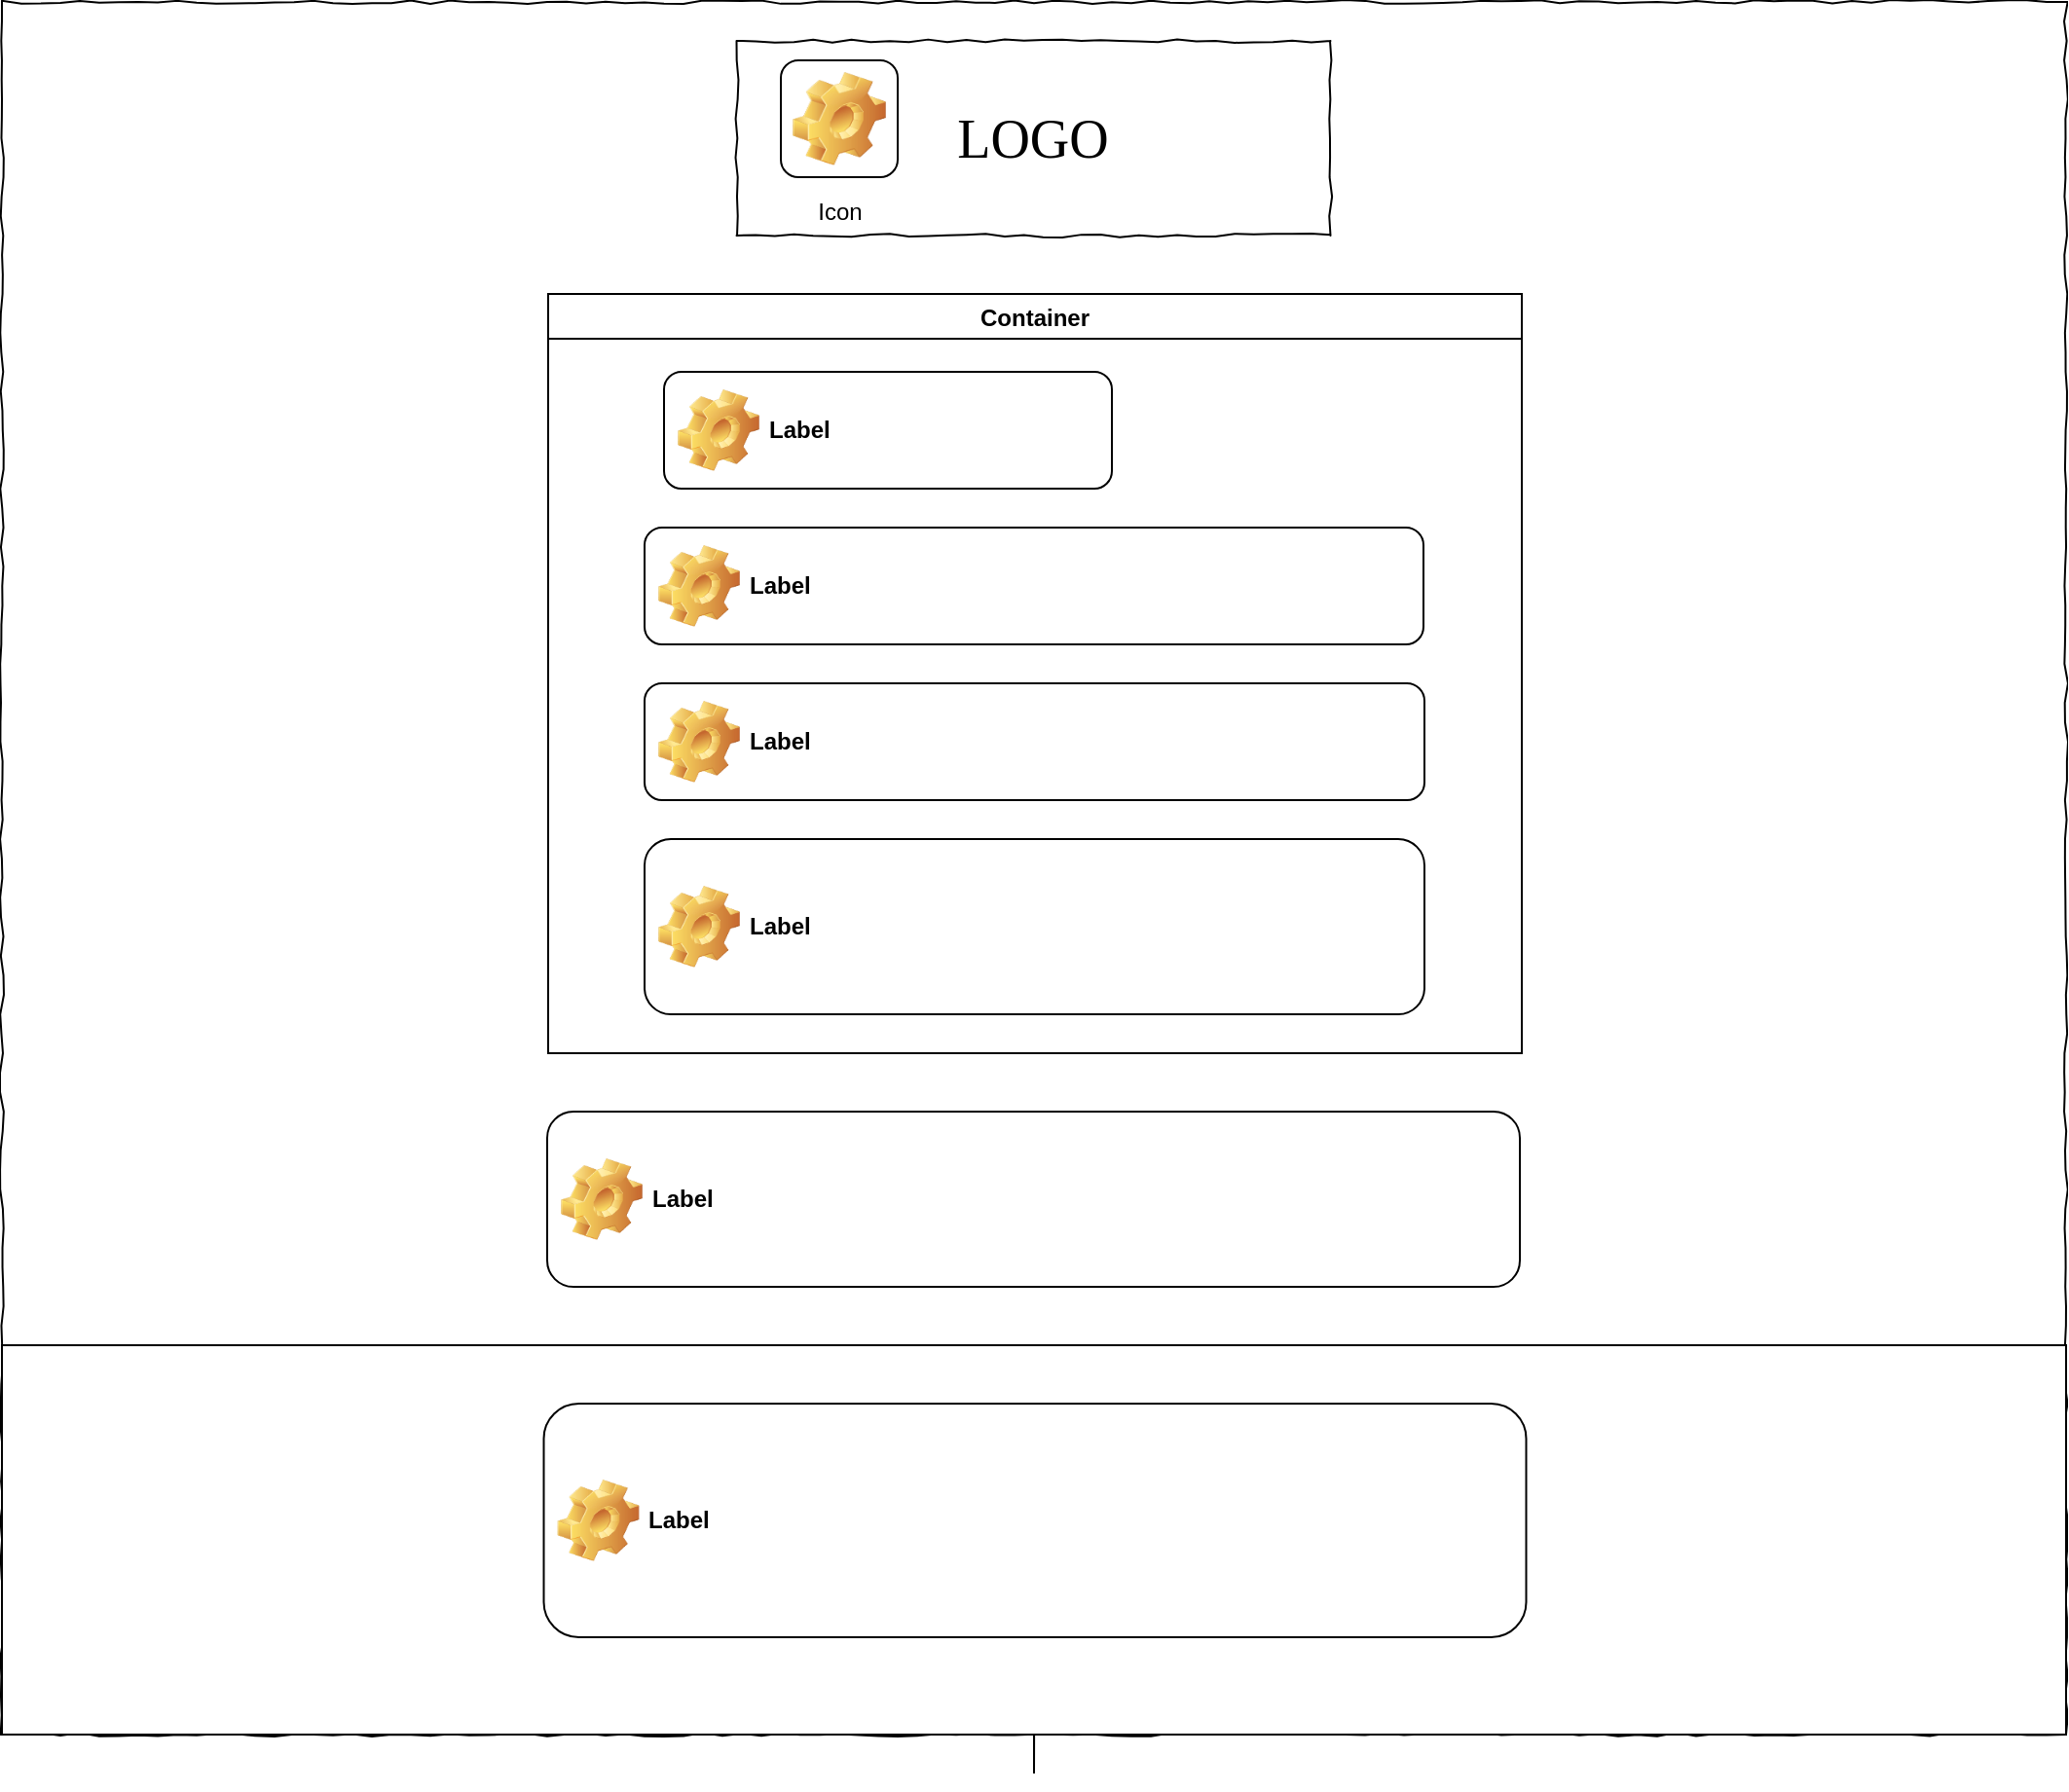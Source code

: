 <mxfile version="18.0.7" type="github" pages="3">
  <diagram name="Login" id="vvYQtBmdYc1zt_GZLRea">
    <mxGraphModel dx="862" dy="482" grid="1" gridSize="10" guides="1" tooltips="1" connect="1" arrows="1" fold="1" page="1" pageScale="1" pageWidth="1100" pageHeight="850" background="none" math="0" shadow="0">
      <root>
        <mxCell id="J01vVkQWqHk7LzoT_Zzm-0" />
        <mxCell id="J01vVkQWqHk7LzoT_Zzm-1" parent="J01vVkQWqHk7LzoT_Zzm-0" />
        <mxCell id="mYpvJqxDb9yFrfAnFg5l-25" style="edgeStyle=orthogonalEdgeStyle;rounded=0;orthogonalLoop=1;jettySize=auto;html=1;exitX=0.5;exitY=1;exitDx=0;exitDy=0;" parent="J01vVkQWqHk7LzoT_Zzm-1" source="J01vVkQWqHk7LzoT_Zzm-2" edge="1">
          <mxGeometry relative="1" as="geometry">
            <mxPoint x="550.333" y="850" as="targetPoint" />
          </mxGeometry>
        </mxCell>
        <mxCell id="J01vVkQWqHk7LzoT_Zzm-2" value="" style="whiteSpace=wrap;html=1;rounded=0;shadow=0;labelBackgroundColor=none;strokeColor=#000000;strokeWidth=1;fillColor=none;fontFamily=Verdana;fontSize=12;fontColor=#000000;align=center;comic=1;" parent="J01vVkQWqHk7LzoT_Zzm-1" vertex="1">
          <mxGeometry x="20" y="60" width="1060" height="890" as="geometry" />
        </mxCell>
        <mxCell id="J01vVkQWqHk7LzoT_Zzm-3" value="LOGO" style="whiteSpace=wrap;html=1;rounded=0;shadow=0;labelBackgroundColor=none;strokeWidth=1;fontFamily=Verdana;fontSize=28;align=center;comic=1;" parent="J01vVkQWqHk7LzoT_Zzm-1" vertex="1">
          <mxGeometry x="397.25" y="80" width="305" height="100" as="geometry" />
        </mxCell>
        <mxCell id="mYpvJqxDb9yFrfAnFg5l-0" value="Label" style="label;whiteSpace=wrap;html=1;image=img/clipart/Gear_128x128.png" parent="J01vVkQWqHk7LzoT_Zzm-1" vertex="1">
          <mxGeometry x="360" y="250" width="230" height="60" as="geometry" />
        </mxCell>
        <mxCell id="mYpvJqxDb9yFrfAnFg5l-1" value="Label" style="label;whiteSpace=wrap;html=1;image=img/clipart/Gear_128x128.png" parent="J01vVkQWqHk7LzoT_Zzm-1" vertex="1">
          <mxGeometry x="350" y="330" width="400" height="60" as="geometry" />
        </mxCell>
        <mxCell id="mYpvJqxDb9yFrfAnFg5l-8" value="Container" style="swimlane;" parent="J01vVkQWqHk7LzoT_Zzm-1" vertex="1">
          <mxGeometry x="300.5" y="210" width="500" height="390" as="geometry" />
        </mxCell>
        <mxCell id="mYpvJqxDb9yFrfAnFg5l-9" value="Label" style="label;whiteSpace=wrap;html=1;image=img/clipart/Gear_128x128.png" parent="mYpvJqxDb9yFrfAnFg5l-8" vertex="1">
          <mxGeometry x="49.5" y="200" width="400.5" height="60" as="geometry" />
        </mxCell>
        <mxCell id="mYpvJqxDb9yFrfAnFg5l-16" value="" style="edgeStyle=orthogonalEdgeStyle;rounded=0;orthogonalLoop=1;jettySize=auto;html=1;" parent="mYpvJqxDb9yFrfAnFg5l-8" edge="1">
          <mxGeometry relative="1" as="geometry">
            <mxPoint x="254.833" y="320" as="sourcePoint" />
            <mxPoint x="254.833" y="320" as="targetPoint" />
          </mxGeometry>
        </mxCell>
        <mxCell id="nlbhTe7J_5BHKB7HRxU--0" value="Label" style="label;whiteSpace=wrap;html=1;image=img/clipart/Gear_128x128.png" parent="mYpvJqxDb9yFrfAnFg5l-8" vertex="1">
          <mxGeometry x="49.5" y="280" width="400.5" height="90" as="geometry" />
        </mxCell>
        <mxCell id="mYpvJqxDb9yFrfAnFg5l-23" value="Label" style="label;whiteSpace=wrap;html=1;image=img/clipart/Gear_128x128.png" parent="J01vVkQWqHk7LzoT_Zzm-1" vertex="1">
          <mxGeometry x="300" y="630" width="499.5" height="90" as="geometry" />
        </mxCell>
        <mxCell id="mYpvJqxDb9yFrfAnFg5l-27" value="" style="rounded=0;whiteSpace=wrap;html=1;" parent="J01vVkQWqHk7LzoT_Zzm-1" vertex="1">
          <mxGeometry x="20" y="750" width="1060" height="200" as="geometry" />
        </mxCell>
        <mxCell id="mYpvJqxDb9yFrfAnFg5l-32" value="Label" style="label;whiteSpace=wrap;html=1;image=img/clipart/Gear_128x128.png" parent="J01vVkQWqHk7LzoT_Zzm-1" vertex="1">
          <mxGeometry x="298.25" y="780" width="504.5" height="120" as="geometry" />
        </mxCell>
        <mxCell id="nlbhTe7J_5BHKB7HRxU--1" value="Icon" style="icon;html=1;image=img/clipart/Gear_128x128.png" parent="J01vVkQWqHk7LzoT_Zzm-1" vertex="1">
          <mxGeometry x="420" y="90" width="60" height="60" as="geometry" />
        </mxCell>
      </root>
    </mxGraphModel>
  </diagram>
  <diagram name="Formulario de registro" id="TEh1zE3kpqTZAhOw4--a">
    <mxGraphModel dx="862" dy="482" grid="1" gridSize="10" guides="1" tooltips="1" connect="1" arrows="1" fold="1" page="1" pageScale="1" pageWidth="1100" pageHeight="850" background="none" math="0" shadow="0">
      <root>
        <mxCell id="S3RBpqKrZi_EE3nzO5TS-0" />
        <mxCell id="S3RBpqKrZi_EE3nzO5TS-1" parent="S3RBpqKrZi_EE3nzO5TS-0" />
        <mxCell id="S3RBpqKrZi_EE3nzO5TS-2" style="edgeStyle=orthogonalEdgeStyle;rounded=0;orthogonalLoop=1;jettySize=auto;html=1;exitX=0.5;exitY=1;exitDx=0;exitDy=0;" parent="S3RBpqKrZi_EE3nzO5TS-1" source="S3RBpqKrZi_EE3nzO5TS-3" edge="1">
          <mxGeometry relative="1" as="geometry">
            <mxPoint x="550.333" y="850" as="targetPoint" />
          </mxGeometry>
        </mxCell>
        <mxCell id="S3RBpqKrZi_EE3nzO5TS-3" value="" style="whiteSpace=wrap;html=1;rounded=0;shadow=0;labelBackgroundColor=none;strokeColor=#000000;strokeWidth=1;fillColor=none;fontFamily=Verdana;fontSize=12;fontColor=#000000;align=center;comic=1;" parent="S3RBpqKrZi_EE3nzO5TS-1" vertex="1">
          <mxGeometry x="20" y="40" width="1060" height="1180" as="geometry" />
        </mxCell>
        <mxCell id="S3RBpqKrZi_EE3nzO5TS-4" value="LOGO" style="whiteSpace=wrap;html=1;rounded=0;shadow=0;labelBackgroundColor=none;strokeWidth=1;fontFamily=Verdana;fontSize=28;align=center;comic=1;" parent="S3RBpqKrZi_EE3nzO5TS-1" vertex="1">
          <mxGeometry x="398" y="60" width="305" height="100" as="geometry" />
        </mxCell>
        <mxCell id="S3RBpqKrZi_EE3nzO5TS-5" value="Label" style="label;whiteSpace=wrap;html=1;image=img/clipart/Gear_128x128.png" parent="S3RBpqKrZi_EE3nzO5TS-1" vertex="1">
          <mxGeometry x="360" y="250" width="230" height="50" as="geometry" />
        </mxCell>
        <mxCell id="S3RBpqKrZi_EE3nzO5TS-6" value="Label" style="label;whiteSpace=wrap;html=1;image=img/clipart/Gear_128x128.png" parent="S3RBpqKrZi_EE3nzO5TS-1" vertex="1">
          <mxGeometry x="350" y="320" width="400" height="60" as="geometry" />
        </mxCell>
        <mxCell id="S3RBpqKrZi_EE3nzO5TS-7" value="Container" style="swimlane;" parent="S3RBpqKrZi_EE3nzO5TS-1" vertex="1">
          <mxGeometry x="300.5" y="210" width="500" height="770" as="geometry" />
        </mxCell>
        <mxCell id="S3RBpqKrZi_EE3nzO5TS-8" value="Label" style="label;whiteSpace=wrap;html=1;image=img/clipart/Gear_128x128.png" parent="S3RBpqKrZi_EE3nzO5TS-7" vertex="1">
          <mxGeometry x="49.5" y="185" width="400.5" height="60" as="geometry" />
        </mxCell>
        <mxCell id="S3RBpqKrZi_EE3nzO5TS-9" value="" style="edgeStyle=orthogonalEdgeStyle;rounded=0;orthogonalLoop=1;jettySize=auto;html=1;" parent="S3RBpqKrZi_EE3nzO5TS-7" edge="1">
          <mxGeometry relative="1" as="geometry">
            <mxPoint x="254.833" y="320" as="sourcePoint" />
            <mxPoint x="254.833" y="320" as="targetPoint" />
          </mxGeometry>
        </mxCell>
        <mxCell id="cJrkmLORtY1yD6omNQM2-0" value="Label" style="label;whiteSpace=wrap;html=1;image=img/clipart/Gear_128x128.png" parent="S3RBpqKrZi_EE3nzO5TS-7" vertex="1">
          <mxGeometry x="49.5" y="280" width="400" height="60" as="geometry" />
        </mxCell>
        <mxCell id="cJrkmLORtY1yD6omNQM2-2" value="Label" style="label;whiteSpace=wrap;html=1;image=img/clipart/Gear_128x128.png" parent="S3RBpqKrZi_EE3nzO5TS-7" vertex="1">
          <mxGeometry x="50" y="380" width="400" height="60" as="geometry" />
        </mxCell>
        <mxCell id="cJrkmLORtY1yD6omNQM2-3" value="Label" style="label;whiteSpace=wrap;html=1;image=img/clipart/Gear_128x128.png" parent="S3RBpqKrZi_EE3nzO5TS-7" vertex="1">
          <mxGeometry x="50" y="460" width="400" height="60" as="geometry" />
        </mxCell>
        <mxCell id="cJrkmLORtY1yD6omNQM2-4" value="Label" style="label;whiteSpace=wrap;html=1;image=img/clipart/Gear_128x128.png" parent="S3RBpqKrZi_EE3nzO5TS-7" vertex="1">
          <mxGeometry x="50" y="560" width="400" height="60" as="geometry" />
        </mxCell>
        <mxCell id="cJrkmLORtY1yD6omNQM2-5" value="" style="line;strokeWidth=4;html=1;perimeter=backbonePerimeter;points=[];outlineConnect=0;" parent="S3RBpqKrZi_EE3nzO5TS-7" vertex="1">
          <mxGeometry y="650" width="500" height="10" as="geometry" />
        </mxCell>
        <mxCell id="cJrkmLORtY1yD6omNQM2-6" value="Label" style="label;whiteSpace=wrap;html=1;image=img/clipart/Gear_128x128.png" parent="S3RBpqKrZi_EE3nzO5TS-7" vertex="1">
          <mxGeometry x="49.5" y="700" width="400" height="60" as="geometry" />
        </mxCell>
        <mxCell id="S3RBpqKrZi_EE3nzO5TS-15" value="" style="rounded=0;whiteSpace=wrap;html=1;" parent="S3RBpqKrZi_EE3nzO5TS-1" vertex="1">
          <mxGeometry x="19.75" y="1020" width="1060" height="200" as="geometry" />
        </mxCell>
        <mxCell id="S3RBpqKrZi_EE3nzO5TS-17" value="Label" style="label;whiteSpace=wrap;html=1;image=img/clipart/Gear_128x128.png" parent="S3RBpqKrZi_EE3nzO5TS-1" vertex="1">
          <mxGeometry x="295" y="1090" width="504.5" height="60" as="geometry" />
        </mxCell>
      </root>
    </mxGraphModel>
  </diagram>
  <diagram id="fecgliY1gMyG_tVOH_5I" name="Home">
    <mxGraphModel dx="1231" dy="689" grid="1" gridSize="10" guides="1" tooltips="1" connect="1" arrows="1" fold="1" page="1" pageScale="1" pageWidth="827" pageHeight="1169" math="0" shadow="0">
      <root>
        <mxCell id="0" />
        <mxCell id="1" parent="0" />
        <mxCell id="vJVPy_AwZhcLyUe-xoOc-1" value="" style="whiteSpace=wrap;html=1;rounded=0;shadow=0;labelBackgroundColor=none;strokeColor=#000000;strokeWidth=1;fillColor=none;fontFamily=Verdana;fontSize=12;fontColor=#000000;align=center;comic=1;" parent="1" vertex="1">
          <mxGeometry x="20" y="10" width="1060" height="1770" as="geometry" />
        </mxCell>
        <mxCell id="vJVPy_AwZhcLyUe-xoOc-2" value="LOGO" style="whiteSpace=wrap;html=1;rounded=0;shadow=0;labelBackgroundColor=none;strokeWidth=1;fontFamily=Verdana;fontSize=28;align=center;comic=1;" parent="1" vertex="1">
          <mxGeometry x="40" y="60" width="190" height="50" as="geometry" />
        </mxCell>
        <mxCell id="vJVPy_AwZhcLyUe-xoOc-3" value="" style="line;strokeWidth=1;html=1;rounded=0;shadow=0;labelBackgroundColor=none;fillColor=none;fontFamily=Verdana;fontSize=14;fontColor=#000000;align=center;comic=1;" parent="1" vertex="1">
          <mxGeometry x="20" y="140" width="1060" height="10" as="geometry" />
        </mxCell>
        <mxCell id="vJVPy_AwZhcLyUe-xoOc-4" value="" style="whiteSpace=wrap;html=1;rounded=0;shadow=0;labelBackgroundColor=none;strokeWidth=1;fillColor=none;fontFamily=Verdana;fontSize=12;align=center;comic=1;" parent="1" vertex="1">
          <mxGeometry x="30" y="160" width="1040" height="50" as="geometry" />
        </mxCell>
        <mxCell id="vJVPy_AwZhcLyUe-xoOc-5" value="" style="verticalLabelPosition=bottom;shadow=0;dashed=0;align=center;html=1;verticalAlign=top;strokeWidth=1;shape=mxgraph.mockup.graphics.simpleIcon;strokeColor=#999999;rounded=0;labelBackgroundColor=none;fontFamily=Verdana;fontSize=14;fontColor=#000000;comic=1;" parent="1" vertex="1">
          <mxGeometry x="40" y="230" width="1010" height="290" as="geometry" />
        </mxCell>
        <mxCell id="vJVPy_AwZhcLyUe-xoOc-6" value="" style="whiteSpace=wrap;html=1;rounded=0;shadow=0;labelBackgroundColor=none;strokeWidth=1;fillColor=none;fontFamily=Verdana;fontSize=12;align=center;comic=1;" parent="1" vertex="1">
          <mxGeometry x="30" y="600" width="200" height="220" as="geometry" />
        </mxCell>
        <mxCell id="vJVPy_AwZhcLyUe-xoOc-7" value="" style="whiteSpace=wrap;html=1;rounded=0;shadow=0;labelBackgroundColor=none;strokeWidth=1;fillColor=none;fontFamily=Verdana;fontSize=12;align=center;comic=1;" parent="1" vertex="1">
          <mxGeometry x="840" y="550" width="230" height="80" as="geometry" />
        </mxCell>
        <mxCell id="vJVPy_AwZhcLyUe-xoOc-8" value="Buscador" style="strokeWidth=1;shadow=0;dashed=0;align=center;html=1;shape=mxgraph.mockup.forms.searchBox;strokeColor=#999999;mainText=;strokeColor2=#008cff;fontColor=#666666;fontSize=17;align=left;spacingLeft=3;rounded=0;labelBackgroundColor=none;comic=1;" parent="1" vertex="1">
          <mxGeometry x="390" y="70" width="320" height="30" as="geometry" />
        </mxCell>
        <mxCell id="vJVPy_AwZhcLyUe-xoOc-9" value="&lt;div style=&quot;text-align: justify&quot;&gt;&lt;div&gt;&lt;br&gt;&lt;/div&gt;&lt;div&gt;ENCUENTRA TU LUGAR IDEAL EN LA LIBRERÍA EN LÍNEA E-BOOKS&lt;/div&gt;&lt;div&gt;&lt;br&gt;&lt;/div&gt;&lt;div&gt;¡Más de 100 libros listos para enviar, 200 libros electrónicos y 80 audiolibros para escuchar de inmediato!&amp;nbsp;&lt;/div&gt;&lt;div&gt;&lt;br&gt;&lt;/div&gt;&lt;div&gt;Apoya esta pagina de jovenes emprendedores, cada miga de pan cuenta y ayuda a agrandar este sueño, para ser hecho realidad.&lt;/div&gt;&lt;/div&gt;" style="whiteSpace=wrap;html=1;rounded=0;shadow=0;labelBackgroundColor=none;strokeWidth=1;fillColor=none;fontFamily=Verdana;fontSize=12;align=center;verticalAlign=top;spacing=10;comic=1;" parent="1" vertex="1">
          <mxGeometry x="250" y="640" width="580" height="180" as="geometry" />
        </mxCell>
        <mxCell id="vJVPy_AwZhcLyUe-xoOc-10" value="" style="whiteSpace=wrap;html=1;rounded=0;shadow=0;labelBackgroundColor=none;strokeWidth=1;fillColor=none;fontFamily=Verdana;fontSize=12;align=center;comic=1;" parent="1" vertex="1">
          <mxGeometry x="840" y="640" width="230" height="180" as="geometry" />
        </mxCell>
        <mxCell id="vJVPy_AwZhcLyUe-xoOc-11" value="&lt;span style=&quot;color: rgb(36, 41, 47); font-family: -apple-system, BlinkMacSystemFont, &amp;quot;Segoe UI&amp;quot;, Helvetica, Arial, sans-serif, &amp;quot;Apple Color Emoji&amp;quot;, &amp;quot;Segoe UI Emoji&amp;quot;; font-size: 16px; background-color: rgb(255, 255, 255);&quot;&gt;Libros&amp;nbsp;&lt;/span&gt;" style="text;html=1;points=[];align=left;verticalAlign=top;spacingTop=-4;fontSize=14;fontFamily=Verdana" parent="1" vertex="1">
          <mxGeometry x="160" y="175" width="60" height="20" as="geometry" />
        </mxCell>
        <mxCell id="vJVPy_AwZhcLyUe-xoOc-12" value="&lt;span style=&quot;color: rgb(36, 41, 47); font-family: -apple-system, BlinkMacSystemFont, &amp;quot;Segoe UI&amp;quot;, Helvetica, Arial, sans-serif, &amp;quot;Apple Color Emoji&amp;quot;, &amp;quot;Segoe UI Emoji&amp;quot;; font-size: 16px; background-color: rgb(255, 255, 255);&quot;&gt;Libros&amp;nbsp; digitales&lt;/span&gt;" style="text;html=1;points=[];align=left;verticalAlign=top;spacingTop=-4;fontSize=14;fontFamily=Verdana" parent="1" vertex="1">
          <mxGeometry x="485" y="175" width="130" height="20" as="geometry" />
        </mxCell>
        <mxCell id="vJVPy_AwZhcLyUe-xoOc-13" value="Audiolibros" style="text;html=1;points=[];align=left;verticalAlign=top;spacingTop=-4;fontSize=14;fontFamily=Verdana" parent="1" vertex="1">
          <mxGeometry x="650" y="175" width="60" height="20" as="geometry" />
        </mxCell>
        <mxCell id="vJVPy_AwZhcLyUe-xoOc-15" value="Generos" style="text;html=1;points=[];align=left;verticalAlign=top;spacingTop=-4;fontSize=14;fontFamily=Verdana" parent="1" vertex="1">
          <mxGeometry x="45" y="620" width="170" height="20" as="geometry" />
        </mxCell>
        <mxCell id="vJVPy_AwZhcLyUe-xoOc-16" value="Ficcion" style="text;html=1;points=[];align=left;verticalAlign=top;spacingTop=-4;fontSize=14;fontFamily=Verdana" parent="1" vertex="1">
          <mxGeometry x="45" y="653" width="170" height="20" as="geometry" />
        </mxCell>
        <mxCell id="vJVPy_AwZhcLyUe-xoOc-30" value="Imagen" style="text;html=1;points=[];align=left;verticalAlign=top;spacingTop=-4;fontSize=14;fontFamily=Verdana" parent="1" vertex="1">
          <mxGeometry x="930" y="710" width="60" height="20" as="geometry" />
        </mxCell>
        <mxCell id="vJVPy_AwZhcLyUe-xoOc-31" value="Mi cuenta" style="text;html=1;points=[];align=left;verticalAlign=top;spacingTop=-4;fontSize=14;fontFamily=Verdana" parent="1" vertex="1">
          <mxGeometry x="760" y="40" width="60" height="20" as="geometry" />
        </mxCell>
        <mxCell id="vJVPy_AwZhcLyUe-xoOc-33" value="Lista de deseos" style="text;html=1;points=[];align=left;verticalAlign=top;spacingTop=-4;fontSize=14;fontFamily=Verdana" parent="1" vertex="1">
          <mxGeometry x="860" y="40" width="115" height="20" as="geometry" />
        </mxCell>
        <mxCell id="vJVPy_AwZhcLyUe-xoOc-34" value="Carrito" style="text;html=1;points=[];align=left;verticalAlign=top;spacingTop=-4;fontSize=14;fontFamily=Verdana" parent="1" vertex="1">
          <mxGeometry x="993" y="40" width="60" height="20" as="geometry" />
        </mxCell>
        <mxCell id="vJVPy_AwZhcLyUe-xoOc-35" value="&lt;font style=&quot;font-size: 15px;&quot; face=&quot;-apple-system, BlinkMacSystemFont, Segoe UI, Helvetica, Arial, sans-serif, Apple Color Emoji, Segoe UI Emoji&quot; color=&quot;#24292f&quot;&gt;“La educación es el arma más &lt;br&gt;poderosa que puedes usar para&lt;br&gt;&amp;nbsp;cambiar el mundo”&lt;br&gt;&amp;nbsp;NELSON MANDELA&lt;/font&gt;" style="text;html=1;points=[];align=left;verticalAlign=top;spacingTop=-4;fontSize=14;fontFamily=Verdana" parent="1" vertex="1">
          <mxGeometry x="843" y="548" width="210" height="100" as="geometry" />
        </mxCell>
        <mxCell id="vJVPy_AwZhcLyUe-xoOc-43" value="&lt;font face=&quot;-apple-system, BlinkMacSystemFont, Segoe UI, Helvetica, Arial, sans-serif, Apple Color Emoji, Segoe UI Emoji&quot; color=&quot;#24292f&quot;&gt;&lt;span style=&quot;font-size: 16px;&quot;&gt;Adolescentes y Jóvenes&lt;/span&gt;&lt;/font&gt;" style="text;html=1;points=[];align=left;verticalAlign=top;spacingTop=-4;fontSize=14;fontFamily=Verdana" parent="1" vertex="1">
          <mxGeometry x="250" y="175" width="170" height="20" as="geometry" />
        </mxCell>
        <mxCell id="vJVPy_AwZhcLyUe-xoOc-44" value="Niños" style="text;html=1;points=[];align=left;verticalAlign=top;spacingTop=-4;fontSize=14;fontFamily=Verdana" parent="1" vertex="1">
          <mxGeometry x="810" y="175" width="60" height="20" as="geometry" />
        </mxCell>
        <mxCell id="vJVPy_AwZhcLyUe-xoOc-46" value="&lt;span style=&quot;color: rgb(36, 41, 47); font-family: -apple-system, BlinkMacSystemFont, &amp;quot;Segoe UI&amp;quot;, Helvetica, Arial, sans-serif, &amp;quot;Apple Color Emoji&amp;quot;, &amp;quot;Segoe UI Emoji&amp;quot;; font-size: 16px; background-color: rgb(255, 255, 255);&quot;&gt;Carrusel de imagenes&lt;/span&gt;" style="text;html=1;points=[];align=left;verticalAlign=top;spacingTop=-4;fontSize=14;fontFamily=Verdana" parent="1" vertex="1">
          <mxGeometry x="470" y="365" width="150" height="20" as="geometry" />
        </mxCell>
        <mxCell id="vJVPy_AwZhcLyUe-xoOc-47" value="" style="triangle;whiteSpace=wrap;html=1;rotation=-180;" parent="1" vertex="1">
          <mxGeometry x="45" y="365" width="40" height="45" as="geometry" />
        </mxCell>
        <mxCell id="vJVPy_AwZhcLyUe-xoOc-49" value="" style="triangle;whiteSpace=wrap;html=1;rotation=0;" parent="1" vertex="1">
          <mxGeometry x="1003" y="365" width="40" height="45" as="geometry" />
        </mxCell>
        <mxCell id="vJVPy_AwZhcLyUe-xoOc-51" value="Terror" style="text;html=1;points=[];align=left;verticalAlign=top;spacingTop=-4;fontSize=14;fontFamily=Verdana" parent="1" vertex="1">
          <mxGeometry x="40" y="690" width="170" height="20" as="geometry" />
        </mxCell>
        <mxCell id="vJVPy_AwZhcLyUe-xoOc-52" value="Novelas" style="text;html=1;points=[];align=left;verticalAlign=top;spacingTop=-4;fontSize=14;fontFamily=Verdana" parent="1" vertex="1">
          <mxGeometry x="40" y="730" width="170" height="20" as="geometry" />
        </mxCell>
        <mxCell id="vJVPy_AwZhcLyUe-xoOc-53" value="Comics" style="text;html=1;points=[];align=left;verticalAlign=top;spacingTop=-4;fontSize=14;fontFamily=Verdana" parent="1" vertex="1">
          <mxGeometry x="40" y="770" width="170" height="20" as="geometry" />
        </mxCell>
        <mxCell id="vJVPy_AwZhcLyUe-xoOc-54" value="&lt;div style=&quot;text-align: justify&quot;&gt;&lt;br&gt;&lt;/div&gt;" style="whiteSpace=wrap;html=1;rounded=0;shadow=0;labelBackgroundColor=none;strokeWidth=1;fillColor=none;fontFamily=Verdana;fontSize=12;align=center;verticalAlign=top;spacing=10;comic=1;" parent="1" vertex="1">
          <mxGeometry x="40" y="1600" width="1020" height="150" as="geometry" />
        </mxCell>
        <mxCell id="vJVPy_AwZhcLyUe-xoOc-55" value="&lt;b&gt;Conocenos&lt;/b&gt;" style="text;html=1;points=[];align=left;verticalAlign=top;spacingTop=-4;fontSize=14;fontFamily=Verdana" parent="1" vertex="1">
          <mxGeometry x="85" y="1610" width="170" height="20" as="geometry" />
        </mxCell>
        <mxCell id="vJVPy_AwZhcLyUe-xoOc-56" value="¿Quienes somos?" style="text;html=1;points=[];align=left;verticalAlign=top;spacingTop=-4;fontSize=14;fontFamily=Verdana" parent="1" vertex="1">
          <mxGeometry x="77" y="1643" width="170" height="20" as="geometry" />
        </mxCell>
        <mxCell id="vJVPy_AwZhcLyUe-xoOc-57" value="Conctatenos" style="text;html=1;points=[];align=left;verticalAlign=top;spacingTop=-4;fontSize=14;fontFamily=Verdana" parent="1" vertex="1">
          <mxGeometry x="77" y="1690" width="170" height="20" as="geometry" />
        </mxCell>
        <mxCell id="vJVPy_AwZhcLyUe-xoOc-58" value="LOGO" style="whiteSpace=wrap;html=1;rounded=0;shadow=0;labelBackgroundColor=none;strokeWidth=1;fontFamily=Verdana;fontSize=28;align=center;comic=1;" parent="1" vertex="1">
          <mxGeometry x="840" y="1660" width="190" height="50" as="geometry" />
        </mxCell>
        <mxCell id="vJVPy_AwZhcLyUe-xoOc-59" value="&lt;b&gt;Te ayudamos&lt;/b&gt;" style="text;html=1;points=[];align=left;verticalAlign=top;spacingTop=-4;fontSize=14;fontFamily=Verdana" parent="1" vertex="1">
          <mxGeometry x="290" y="1610" width="170" height="20" as="geometry" />
        </mxCell>
        <mxCell id="vJVPy_AwZhcLyUe-xoOc-60" value="Tu cuenta" style="text;html=1;points=[];align=left;verticalAlign=top;spacingTop=-4;fontSize=14;fontFamily=Verdana" parent="1" vertex="1">
          <mxGeometry x="290" y="1650" width="170" height="20" as="geometry" />
        </mxCell>
        <mxCell id="vJVPy_AwZhcLyUe-xoOc-61" value="Envio y devoluciones" style="text;html=1;points=[];align=left;verticalAlign=top;spacingTop=-4;fontSize=14;fontFamily=Verdana" parent="1" vertex="1">
          <mxGeometry x="290" y="1700" width="170" height="20" as="geometry" />
        </mxCell>
        <mxCell id="vJVPy_AwZhcLyUe-xoOc-62" value="&lt;b&gt;Compra por genero&lt;/b&gt;" style="text;html=1;points=[];align=left;verticalAlign=top;spacingTop=-4;fontSize=14;fontFamily=Verdana" parent="1" vertex="1">
          <mxGeometry x="565" y="1610" width="170" height="20" as="geometry" />
        </mxCell>
        <mxCell id="vJVPy_AwZhcLyUe-xoOc-63" value="Ficcion" style="text;html=1;points=[];align=left;verticalAlign=top;spacingTop=-4;fontSize=14;fontFamily=Verdana" parent="1" vertex="1">
          <mxGeometry x="565" y="1643" width="170" height="20" as="geometry" />
        </mxCell>
        <mxCell id="vJVPy_AwZhcLyUe-xoOc-64" value="Terror" style="text;html=1;points=[];align=left;verticalAlign=top;spacingTop=-4;fontSize=14;fontFamily=Verdana" parent="1" vertex="1">
          <mxGeometry x="565" y="1680" width="170" height="20" as="geometry" />
        </mxCell>
        <mxCell id="vJVPy_AwZhcLyUe-xoOc-65" value="Novelas" style="text;html=1;points=[];align=left;verticalAlign=top;spacingTop=-4;fontSize=14;fontFamily=Verdana" parent="1" vertex="1">
          <mxGeometry x="565" y="1720" width="170" height="20" as="geometry" />
        </mxCell>
        <mxCell id="vJVPy_AwZhcLyUe-xoOc-69" value="&lt;font style=&quot;font-size: 15px;&quot;&gt;&lt;b&gt;Novedades&lt;/b&gt;&lt;/font&gt;" style="text;html=1;points=[];align=left;verticalAlign=top;spacingTop=-4;fontSize=14;fontFamily=Verdana" parent="1" vertex="1">
          <mxGeometry x="470" y="850" width="106" height="20" as="geometry" />
        </mxCell>
        <mxCell id="vJVPy_AwZhcLyUe-xoOc-70" value="&lt;div style=&quot;text-align: justify&quot;&gt;&lt;br&gt;&lt;/div&gt;" style="whiteSpace=wrap;html=1;rounded=0;shadow=0;labelBackgroundColor=none;strokeWidth=1;fillColor=none;fontFamily=Verdana;fontSize=12;align=center;verticalAlign=top;spacing=10;comic=1;" parent="1" vertex="1">
          <mxGeometry x="40" y="890" width="1020" height="150" as="geometry" />
        </mxCell>
        <mxCell id="vJVPy_AwZhcLyUe-xoOc-71" value="" style="triangle;whiteSpace=wrap;html=1;rotation=-180;" parent="1" vertex="1">
          <mxGeometry x="51" y="950" width="40" height="45" as="geometry" />
        </mxCell>
        <mxCell id="vJVPy_AwZhcLyUe-xoOc-72" value="" style="triangle;whiteSpace=wrap;html=1;rotation=0;" parent="1" vertex="1">
          <mxGeometry x="1009" y="950" width="40" height="45" as="geometry" />
        </mxCell>
        <mxCell id="vJVPy_AwZhcLyUe-xoOc-73" value="" style="whiteSpace=wrap;html=1;rounded=0;shadow=0;labelBackgroundColor=none;strokeWidth=1;fillColor=none;fontFamily=Verdana;fontSize=12;align=center;comic=1;" parent="1" vertex="1">
          <mxGeometry x="145" y="912.5" width="90" height="82.5" as="geometry" />
        </mxCell>
        <mxCell id="vJVPy_AwZhcLyUe-xoOc-74" value="Imagen&lt;br&gt;libro" style="text;html=1;points=[];align=left;verticalAlign=top;spacingTop=-4;fontSize=14;fontFamily=Verdana" parent="1" vertex="1">
          <mxGeometry x="160" y="943.75" width="60" height="20" as="geometry" />
        </mxCell>
        <mxCell id="vJVPy_AwZhcLyUe-xoOc-75" value="Nombre libro" style="text;html=1;points=[];align=left;verticalAlign=top;spacingTop=-4;fontSize=14;fontFamily=Verdana" parent="1" vertex="1">
          <mxGeometry x="140" y="1010" width="100" height="20" as="geometry" />
        </mxCell>
        <mxCell id="vJVPy_AwZhcLyUe-xoOc-76" value="" style="whiteSpace=wrap;html=1;rounded=0;shadow=0;labelBackgroundColor=none;strokeWidth=1;fillColor=none;fontFamily=Verdana;fontSize=12;align=center;comic=1;" parent="1" vertex="1">
          <mxGeometry x="285" y="913.75" width="90" height="82.5" as="geometry" />
        </mxCell>
        <mxCell id="vJVPy_AwZhcLyUe-xoOc-77" value="Imagen&lt;br&gt;libro" style="text;html=1;points=[];align=left;verticalAlign=top;spacingTop=-4;fontSize=14;fontFamily=Verdana" parent="1" vertex="1">
          <mxGeometry x="300" y="945" width="60" height="20" as="geometry" />
        </mxCell>
        <mxCell id="vJVPy_AwZhcLyUe-xoOc-78" value="Nombre libro" style="text;html=1;points=[];align=left;verticalAlign=top;spacingTop=-4;fontSize=14;fontFamily=Verdana" parent="1" vertex="1">
          <mxGeometry x="280" y="1011.25" width="100" height="20" as="geometry" />
        </mxCell>
        <mxCell id="vJVPy_AwZhcLyUe-xoOc-79" value="" style="whiteSpace=wrap;html=1;rounded=0;shadow=0;labelBackgroundColor=none;strokeWidth=1;fillColor=none;fontFamily=Verdana;fontSize=12;align=center;comic=1;" parent="1" vertex="1">
          <mxGeometry x="435" y="913.75" width="90" height="82.5" as="geometry" />
        </mxCell>
        <mxCell id="vJVPy_AwZhcLyUe-xoOc-80" value="Imagen&lt;br&gt;libro" style="text;html=1;points=[];align=left;verticalAlign=top;spacingTop=-4;fontSize=14;fontFamily=Verdana" parent="1" vertex="1">
          <mxGeometry x="450" y="945" width="60" height="20" as="geometry" />
        </mxCell>
        <mxCell id="vJVPy_AwZhcLyUe-xoOc-81" value="Nombre libro" style="text;html=1;points=[];align=left;verticalAlign=top;spacingTop=-4;fontSize=14;fontFamily=Verdana" parent="1" vertex="1">
          <mxGeometry x="430" y="1011.25" width="100" height="20" as="geometry" />
        </mxCell>
        <mxCell id="vJVPy_AwZhcLyUe-xoOc-82" value="" style="whiteSpace=wrap;html=1;rounded=0;shadow=0;labelBackgroundColor=none;strokeWidth=1;fillColor=none;fontFamily=Verdana;fontSize=12;align=center;comic=1;" parent="1" vertex="1">
          <mxGeometry x="575" y="915" width="90" height="82.5" as="geometry" />
        </mxCell>
        <mxCell id="vJVPy_AwZhcLyUe-xoOc-83" value="Imagen&lt;br&gt;libro" style="text;html=1;points=[];align=left;verticalAlign=top;spacingTop=-4;fontSize=14;fontFamily=Verdana" parent="1" vertex="1">
          <mxGeometry x="590" y="946.25" width="60" height="15" as="geometry" />
        </mxCell>
        <mxCell id="vJVPy_AwZhcLyUe-xoOc-84" value="Nombre libro" style="text;html=1;points=[];align=left;verticalAlign=top;spacingTop=-4;fontSize=14;fontFamily=Verdana" parent="1" vertex="1">
          <mxGeometry x="570" y="1012.5" width="100" height="20" as="geometry" />
        </mxCell>
        <mxCell id="vJVPy_AwZhcLyUe-xoOc-85" value="" style="whiteSpace=wrap;html=1;rounded=0;shadow=0;labelBackgroundColor=none;strokeWidth=1;fillColor=none;fontFamily=Verdana;fontSize=12;align=center;comic=1;" parent="1" vertex="1">
          <mxGeometry x="735" y="915" width="90" height="82.5" as="geometry" />
        </mxCell>
        <mxCell id="vJVPy_AwZhcLyUe-xoOc-86" value="Imagen&lt;br&gt;libro" style="text;html=1;points=[];align=left;verticalAlign=top;spacingTop=-4;fontSize=14;fontFamily=Verdana" parent="1" vertex="1">
          <mxGeometry x="750" y="946.25" width="60" height="20" as="geometry" />
        </mxCell>
        <mxCell id="vJVPy_AwZhcLyUe-xoOc-87" value="Nombre libro" style="text;html=1;points=[];align=left;verticalAlign=top;spacingTop=-4;fontSize=14;fontFamily=Verdana" parent="1" vertex="1">
          <mxGeometry x="730" y="1012.5" width="100" height="20" as="geometry" />
        </mxCell>
        <mxCell id="vJVPy_AwZhcLyUe-xoOc-88" value="" style="whiteSpace=wrap;html=1;rounded=0;shadow=0;labelBackgroundColor=none;strokeWidth=1;fillColor=none;fontFamily=Verdana;fontSize=12;align=center;comic=1;" parent="1" vertex="1">
          <mxGeometry x="875" y="916.25" width="90" height="82.5" as="geometry" />
        </mxCell>
        <mxCell id="vJVPy_AwZhcLyUe-xoOc-89" value="Imagen&lt;br&gt;libro" style="text;html=1;points=[];align=left;verticalAlign=top;spacingTop=-4;fontSize=14;fontFamily=Verdana" parent="1" vertex="1">
          <mxGeometry x="890" y="947.5" width="60" height="20" as="geometry" />
        </mxCell>
        <mxCell id="vJVPy_AwZhcLyUe-xoOc-90" value="Nombre libro" style="text;html=1;points=[];align=left;verticalAlign=top;spacingTop=-4;fontSize=14;fontFamily=Verdana" parent="1" vertex="1">
          <mxGeometry x="870" y="1013.75" width="100" height="20" as="geometry" />
        </mxCell>
        <mxCell id="vJVPy_AwZhcLyUe-xoOc-93" value="&lt;font style=&quot;font-size: 15px;&quot;&gt;&lt;b&gt;Mas vendidos&lt;/b&gt;&lt;/font&gt;" style="text;html=1;points=[];align=left;verticalAlign=top;spacingTop=-4;fontSize=14;fontFamily=Verdana" parent="1" vertex="1">
          <mxGeometry x="470" y="1110" width="106" height="20" as="geometry" />
        </mxCell>
        <mxCell id="vJVPy_AwZhcLyUe-xoOc-94" value="&lt;div style=&quot;text-align: justify&quot;&gt;&lt;br&gt;&lt;/div&gt;" style="whiteSpace=wrap;html=1;rounded=0;shadow=0;labelBackgroundColor=none;strokeWidth=1;fillColor=none;fontFamily=Verdana;fontSize=12;align=center;verticalAlign=top;spacing=10;comic=1;" parent="1" vertex="1">
          <mxGeometry x="40" y="1150" width="1020" height="150" as="geometry" />
        </mxCell>
        <mxCell id="vJVPy_AwZhcLyUe-xoOc-95" value="" style="triangle;whiteSpace=wrap;html=1;rotation=-180;" parent="1" vertex="1">
          <mxGeometry x="51" y="1210" width="40" height="45" as="geometry" />
        </mxCell>
        <mxCell id="vJVPy_AwZhcLyUe-xoOc-96" value="" style="triangle;whiteSpace=wrap;html=1;rotation=0;" parent="1" vertex="1">
          <mxGeometry x="1009" y="1210" width="40" height="45" as="geometry" />
        </mxCell>
        <mxCell id="vJVPy_AwZhcLyUe-xoOc-97" value="" style="whiteSpace=wrap;html=1;rounded=0;shadow=0;labelBackgroundColor=none;strokeWidth=1;fillColor=none;fontFamily=Verdana;fontSize=12;align=center;comic=1;" parent="1" vertex="1">
          <mxGeometry x="145" y="1172.5" width="90" height="82.5" as="geometry" />
        </mxCell>
        <mxCell id="vJVPy_AwZhcLyUe-xoOc-98" value="Imagen&lt;br&gt;libro" style="text;html=1;points=[];align=left;verticalAlign=top;spacingTop=-4;fontSize=14;fontFamily=Verdana" parent="1" vertex="1">
          <mxGeometry x="160" y="1203.75" width="60" height="20" as="geometry" />
        </mxCell>
        <mxCell id="vJVPy_AwZhcLyUe-xoOc-99" value="Nombre libro" style="text;html=1;points=[];align=left;verticalAlign=top;spacingTop=-4;fontSize=14;fontFamily=Verdana" parent="1" vertex="1">
          <mxGeometry x="140" y="1270" width="100" height="20" as="geometry" />
        </mxCell>
        <mxCell id="vJVPy_AwZhcLyUe-xoOc-100" value="" style="whiteSpace=wrap;html=1;rounded=0;shadow=0;labelBackgroundColor=none;strokeWidth=1;fillColor=none;fontFamily=Verdana;fontSize=12;align=center;comic=1;" parent="1" vertex="1">
          <mxGeometry x="285" y="1173.75" width="90" height="82.5" as="geometry" />
        </mxCell>
        <mxCell id="vJVPy_AwZhcLyUe-xoOc-101" value="Imagen&lt;br&gt;libro" style="text;html=1;points=[];align=left;verticalAlign=top;spacingTop=-4;fontSize=14;fontFamily=Verdana" parent="1" vertex="1">
          <mxGeometry x="300" y="1205" width="60" height="20" as="geometry" />
        </mxCell>
        <mxCell id="vJVPy_AwZhcLyUe-xoOc-102" value="Nombre libro" style="text;html=1;points=[];align=left;verticalAlign=top;spacingTop=-4;fontSize=14;fontFamily=Verdana" parent="1" vertex="1">
          <mxGeometry x="280" y="1271.25" width="100" height="20" as="geometry" />
        </mxCell>
        <mxCell id="vJVPy_AwZhcLyUe-xoOc-103" value="" style="whiteSpace=wrap;html=1;rounded=0;shadow=0;labelBackgroundColor=none;strokeWidth=1;fillColor=none;fontFamily=Verdana;fontSize=12;align=center;comic=1;" parent="1" vertex="1">
          <mxGeometry x="435" y="1173.75" width="90" height="82.5" as="geometry" />
        </mxCell>
        <mxCell id="vJVPy_AwZhcLyUe-xoOc-104" value="Imagen&lt;br&gt;libro" style="text;html=1;points=[];align=left;verticalAlign=top;spacingTop=-4;fontSize=14;fontFamily=Verdana" parent="1" vertex="1">
          <mxGeometry x="450" y="1205" width="60" height="20" as="geometry" />
        </mxCell>
        <mxCell id="vJVPy_AwZhcLyUe-xoOc-105" value="Nombre libro" style="text;html=1;points=[];align=left;verticalAlign=top;spacingTop=-4;fontSize=14;fontFamily=Verdana" parent="1" vertex="1">
          <mxGeometry x="430" y="1271.25" width="100" height="20" as="geometry" />
        </mxCell>
        <mxCell id="vJVPy_AwZhcLyUe-xoOc-106" value="" style="whiteSpace=wrap;html=1;rounded=0;shadow=0;labelBackgroundColor=none;strokeWidth=1;fillColor=none;fontFamily=Verdana;fontSize=12;align=center;comic=1;" parent="1" vertex="1">
          <mxGeometry x="575" y="1175" width="90" height="82.5" as="geometry" />
        </mxCell>
        <mxCell id="vJVPy_AwZhcLyUe-xoOc-107" value="Imagen&lt;br&gt;libro" style="text;html=1;points=[];align=left;verticalAlign=top;spacingTop=-4;fontSize=14;fontFamily=Verdana" parent="1" vertex="1">
          <mxGeometry x="590" y="1206.25" width="60" height="15" as="geometry" />
        </mxCell>
        <mxCell id="vJVPy_AwZhcLyUe-xoOc-108" value="Nombre libro" style="text;html=1;points=[];align=left;verticalAlign=top;spacingTop=-4;fontSize=14;fontFamily=Verdana" parent="1" vertex="1">
          <mxGeometry x="570" y="1272.5" width="100" height="20" as="geometry" />
        </mxCell>
        <mxCell id="vJVPy_AwZhcLyUe-xoOc-109" value="" style="whiteSpace=wrap;html=1;rounded=0;shadow=0;labelBackgroundColor=none;strokeWidth=1;fillColor=none;fontFamily=Verdana;fontSize=12;align=center;comic=1;" parent="1" vertex="1">
          <mxGeometry x="735" y="1175" width="90" height="82.5" as="geometry" />
        </mxCell>
        <mxCell id="vJVPy_AwZhcLyUe-xoOc-110" value="Imagen&lt;br&gt;libro" style="text;html=1;points=[];align=left;verticalAlign=top;spacingTop=-4;fontSize=14;fontFamily=Verdana" parent="1" vertex="1">
          <mxGeometry x="750" y="1206.25" width="60" height="20" as="geometry" />
        </mxCell>
        <mxCell id="vJVPy_AwZhcLyUe-xoOc-111" value="Nombre libro" style="text;html=1;points=[];align=left;verticalAlign=top;spacingTop=-4;fontSize=14;fontFamily=Verdana" parent="1" vertex="1">
          <mxGeometry x="730" y="1272.5" width="100" height="20" as="geometry" />
        </mxCell>
        <mxCell id="vJVPy_AwZhcLyUe-xoOc-112" value="" style="whiteSpace=wrap;html=1;rounded=0;shadow=0;labelBackgroundColor=none;strokeWidth=1;fillColor=none;fontFamily=Verdana;fontSize=12;align=center;comic=1;" parent="1" vertex="1">
          <mxGeometry x="875" y="1176.25" width="90" height="82.5" as="geometry" />
        </mxCell>
        <mxCell id="vJVPy_AwZhcLyUe-xoOc-113" value="Imagen&lt;br&gt;libro" style="text;html=1;points=[];align=left;verticalAlign=top;spacingTop=-4;fontSize=14;fontFamily=Verdana" parent="1" vertex="1">
          <mxGeometry x="890" y="1207.5" width="60" height="20" as="geometry" />
        </mxCell>
        <mxCell id="vJVPy_AwZhcLyUe-xoOc-114" value="Nombre libro" style="text;html=1;points=[];align=left;verticalAlign=top;spacingTop=-4;fontSize=14;fontFamily=Verdana" parent="1" vertex="1">
          <mxGeometry x="870" y="1273.75" width="100" height="20" as="geometry" />
        </mxCell>
        <mxCell id="vJVPy_AwZhcLyUe-xoOc-115" value="&lt;font style=&quot;font-size: 15px;&quot;&gt;&lt;b&gt;Recomendados&lt;/b&gt;&lt;/font&gt;" style="text;html=1;points=[];align=left;verticalAlign=top;spacingTop=-4;fontSize=14;fontFamily=Verdana" parent="1" vertex="1">
          <mxGeometry x="475" y="1360" width="135" height="20" as="geometry" />
        </mxCell>
        <mxCell id="vJVPy_AwZhcLyUe-xoOc-116" value="&lt;div style=&quot;text-align: justify&quot;&gt;&lt;br&gt;&lt;/div&gt;" style="whiteSpace=wrap;html=1;rounded=0;shadow=0;labelBackgroundColor=none;strokeWidth=1;fillColor=none;fontFamily=Verdana;fontSize=12;align=center;verticalAlign=top;spacing=10;comic=1;" parent="1" vertex="1">
          <mxGeometry x="45" y="1400" width="1020" height="150" as="geometry" />
        </mxCell>
        <mxCell id="vJVPy_AwZhcLyUe-xoOc-117" value="" style="triangle;whiteSpace=wrap;html=1;rotation=-180;" parent="1" vertex="1">
          <mxGeometry x="56" y="1460" width="40" height="45" as="geometry" />
        </mxCell>
        <mxCell id="vJVPy_AwZhcLyUe-xoOc-118" value="" style="triangle;whiteSpace=wrap;html=1;rotation=0;" parent="1" vertex="1">
          <mxGeometry x="1014" y="1460" width="40" height="45" as="geometry" />
        </mxCell>
        <mxCell id="vJVPy_AwZhcLyUe-xoOc-119" value="" style="whiteSpace=wrap;html=1;rounded=0;shadow=0;labelBackgroundColor=none;strokeWidth=1;fillColor=none;fontFamily=Verdana;fontSize=12;align=center;comic=1;" parent="1" vertex="1">
          <mxGeometry x="150" y="1422.5" width="90" height="82.5" as="geometry" />
        </mxCell>
        <mxCell id="vJVPy_AwZhcLyUe-xoOc-120" value="Imagen&lt;br&gt;libro" style="text;html=1;points=[];align=left;verticalAlign=top;spacingTop=-4;fontSize=14;fontFamily=Verdana" parent="1" vertex="1">
          <mxGeometry x="165" y="1453.75" width="60" height="20" as="geometry" />
        </mxCell>
        <mxCell id="vJVPy_AwZhcLyUe-xoOc-121" value="Nombre libro" style="text;html=1;points=[];align=left;verticalAlign=top;spacingTop=-4;fontSize=14;fontFamily=Verdana" parent="1" vertex="1">
          <mxGeometry x="145" y="1520" width="100" height="20" as="geometry" />
        </mxCell>
        <mxCell id="vJVPy_AwZhcLyUe-xoOc-122" value="Imagen&lt;br&gt;libro" style="text;html=1;points=[];align=left;verticalAlign=top;spacingTop=-4;fontSize=14;fontFamily=Verdana" parent="1" vertex="1">
          <mxGeometry x="305" y="1455" width="60" height="20" as="geometry" />
        </mxCell>
        <mxCell id="vJVPy_AwZhcLyUe-xoOc-123" value="Nombre libro" style="text;html=1;points=[];align=left;verticalAlign=top;spacingTop=-4;fontSize=14;fontFamily=Verdana" parent="1" vertex="1">
          <mxGeometry x="285" y="1521.25" width="100" height="20" as="geometry" />
        </mxCell>
        <mxCell id="vJVPy_AwZhcLyUe-xoOc-124" value="" style="whiteSpace=wrap;html=1;rounded=0;shadow=0;labelBackgroundColor=none;strokeWidth=1;fillColor=none;fontFamily=Verdana;fontSize=12;align=center;comic=1;" parent="1" vertex="1">
          <mxGeometry x="440" y="1423.75" width="90" height="82.5" as="geometry" />
        </mxCell>
        <mxCell id="vJVPy_AwZhcLyUe-xoOc-125" value="Imagen&lt;br&gt;libro" style="text;html=1;points=[];align=left;verticalAlign=top;spacingTop=-4;fontSize=14;fontFamily=Verdana" parent="1" vertex="1">
          <mxGeometry x="455" y="1455" width="60" height="20" as="geometry" />
        </mxCell>
        <mxCell id="vJVPy_AwZhcLyUe-xoOc-126" value="" style="whiteSpace=wrap;html=1;rounded=0;shadow=0;labelBackgroundColor=none;strokeWidth=1;fillColor=none;fontFamily=Verdana;fontSize=12;align=center;comic=1;" parent="1" vertex="1">
          <mxGeometry x="580" y="1425" width="90" height="82.5" as="geometry" />
        </mxCell>
        <mxCell id="vJVPy_AwZhcLyUe-xoOc-127" value="Imagen&lt;br&gt;libro" style="text;html=1;points=[];align=left;verticalAlign=top;spacingTop=-4;fontSize=14;fontFamily=Verdana" parent="1" vertex="1">
          <mxGeometry x="595" y="1456.25" width="60" height="15" as="geometry" />
        </mxCell>
        <mxCell id="vJVPy_AwZhcLyUe-xoOc-128" value="Nombre libro" style="text;html=1;points=[];align=left;verticalAlign=top;spacingTop=-4;fontSize=14;fontFamily=Verdana" parent="1" vertex="1">
          <mxGeometry x="575" y="1522.5" width="100" height="20" as="geometry" />
        </mxCell>
        <mxCell id="vJVPy_AwZhcLyUe-xoOc-129" value="" style="whiteSpace=wrap;html=1;rounded=0;shadow=0;labelBackgroundColor=none;strokeWidth=1;fillColor=none;fontFamily=Verdana;fontSize=12;align=center;comic=1;" parent="1" vertex="1">
          <mxGeometry x="740" y="1425" width="90" height="82.5" as="geometry" />
        </mxCell>
        <mxCell id="vJVPy_AwZhcLyUe-xoOc-130" value="Imagen&lt;br&gt;libro" style="text;html=1;points=[];align=left;verticalAlign=top;spacingTop=-4;fontSize=14;fontFamily=Verdana" parent="1" vertex="1">
          <mxGeometry x="755" y="1456.25" width="60" height="20" as="geometry" />
        </mxCell>
        <mxCell id="vJVPy_AwZhcLyUe-xoOc-131" value="Nombre libro" style="text;html=1;points=[];align=left;verticalAlign=top;spacingTop=-4;fontSize=14;fontFamily=Verdana" parent="1" vertex="1">
          <mxGeometry x="735" y="1522.5" width="100" height="20" as="geometry" />
        </mxCell>
        <mxCell id="vJVPy_AwZhcLyUe-xoOc-132" value="" style="whiteSpace=wrap;html=1;rounded=0;shadow=0;labelBackgroundColor=none;strokeWidth=1;fillColor=none;fontFamily=Verdana;fontSize=12;align=center;comic=1;" parent="1" vertex="1">
          <mxGeometry x="880" y="1426.25" width="90" height="82.5" as="geometry" />
        </mxCell>
        <mxCell id="vJVPy_AwZhcLyUe-xoOc-133" value="Imagen&lt;br&gt;libro" style="text;html=1;points=[];align=left;verticalAlign=top;spacingTop=-4;fontSize=14;fontFamily=Verdana" parent="1" vertex="1">
          <mxGeometry x="895" y="1457.5" width="60" height="20" as="geometry" />
        </mxCell>
        <mxCell id="vJVPy_AwZhcLyUe-xoOc-134" value="Nombre libro" style="text;html=1;points=[];align=left;verticalAlign=top;spacingTop=-4;fontSize=14;fontFamily=Verdana" parent="1" vertex="1">
          <mxGeometry x="875" y="1523.75" width="100" height="20" as="geometry" />
        </mxCell>
        <mxCell id="hvP3ro87KPUXglCwlEH1-1" value="" style="whiteSpace=wrap;html=1;rounded=0;shadow=0;labelBackgroundColor=none;strokeWidth=1;fillColor=none;fontFamily=Verdana;fontSize=12;align=center;comic=1;" vertex="1" parent="1">
          <mxGeometry x="280" y="1426.25" width="90" height="82.5" as="geometry" />
        </mxCell>
        <mxCell id="hvP3ro87KPUXglCwlEH1-2" value="Nombre libro" style="text;html=1;points=[];align=left;verticalAlign=top;spacingTop=-4;fontSize=14;fontFamily=Verdana" vertex="1" parent="1">
          <mxGeometry x="440" y="1521.25" width="100" height="20" as="geometry" />
        </mxCell>
        <mxCell id="hvP3ro87KPUXglCwlEH1-79" value="" style="whiteSpace=wrap;html=1;rounded=0;shadow=0;labelBackgroundColor=none;strokeColor=#000000;strokeWidth=1;fillColor=none;fontFamily=Verdana;fontSize=12;fontColor=#000000;align=center;comic=1;" vertex="1" parent="1">
          <mxGeometry x="1300" y="20" width="750" height="1560" as="geometry" />
        </mxCell>
        <mxCell id="hvP3ro87KPUXglCwlEH1-80" value="LOGO" style="whiteSpace=wrap;html=1;rounded=0;shadow=0;labelBackgroundColor=none;strokeWidth=1;fontFamily=Verdana;fontSize=28;align=center;comic=1;" vertex="1" parent="1">
          <mxGeometry x="1332" y="60" width="125" height="60" as="geometry" />
        </mxCell>
        <mxCell id="hvP3ro87KPUXglCwlEH1-81" value="" style="line;strokeWidth=1;html=1;rounded=0;shadow=0;labelBackgroundColor=none;fillColor=none;fontFamily=Verdana;fontSize=14;fontColor=#000000;align=center;comic=1;" vertex="1" parent="1">
          <mxGeometry x="1300" y="150" width="740" height="10" as="geometry" />
        </mxCell>
        <mxCell id="hvP3ro87KPUXglCwlEH1-82" value="" style="whiteSpace=wrap;html=1;rounded=0;shadow=0;labelBackgroundColor=none;strokeWidth=1;fillColor=none;fontFamily=Verdana;fontSize=12;align=center;comic=1;" vertex="1" parent="1">
          <mxGeometry x="1325" y="170" width="700" height="50" as="geometry" />
        </mxCell>
        <mxCell id="hvP3ro87KPUXglCwlEH1-83" value="" style="verticalLabelPosition=bottom;shadow=0;dashed=0;align=center;html=1;verticalAlign=top;strokeWidth=1;shape=mxgraph.mockup.graphics.simpleIcon;strokeColor=#999999;rounded=0;labelBackgroundColor=none;fontFamily=Verdana;fontSize=14;fontColor=#000000;comic=1;" vertex="1" parent="1">
          <mxGeometry x="1335" y="240" width="680" height="180" as="geometry" />
        </mxCell>
        <mxCell id="hvP3ro87KPUXglCwlEH1-84" value="" style="whiteSpace=wrap;html=1;rounded=0;shadow=0;labelBackgroundColor=none;strokeWidth=1;fillColor=none;fontFamily=Verdana;fontSize=12;align=center;comic=1;" vertex="1" parent="1">
          <mxGeometry x="1310" y="490" width="110" height="140" as="geometry" />
        </mxCell>
        <mxCell id="hvP3ro87KPUXglCwlEH1-85" value="&lt;span style=&quot;color: rgb(36, 41, 47); font-family: -apple-system, BlinkMacSystemFont, &amp;quot;Segoe UI&amp;quot;, Helvetica, Arial, sans-serif, &amp;quot;Apple Color Emoji&amp;quot;, &amp;quot;Segoe UI Emoji&amp;quot;; font-size: 15px; font-style: normal; font-variant-ligatures: normal; font-variant-caps: normal; font-weight: 400; letter-spacing: normal; orphans: 2; text-align: left; text-indent: 0px; text-transform: none; widows: 2; word-spacing: 0px; -webkit-text-stroke-width: 0px; background-color: rgb(248, 249, 250); text-decoration-thickness: initial; text-decoration-style: initial; text-decoration-color: initial; float: none; display: inline !important;&quot;&gt;“La educación es el arma más&lt;/span&gt;&lt;br style=&quot;color: rgb(36, 41, 47); font-family: -apple-system, BlinkMacSystemFont, &amp;quot;Segoe UI&amp;quot;, Helvetica, Arial, sans-serif, &amp;quot;Apple Color Emoji&amp;quot;, &amp;quot;Segoe UI Emoji&amp;quot;; font-size: 15px; font-style: normal; font-variant-ligatures: normal; font-variant-caps: normal; font-weight: 400; letter-spacing: normal; orphans: 2; text-align: left; text-indent: 0px; text-transform: none; widows: 2; word-spacing: 0px; -webkit-text-stroke-width: 0px; background-color: rgb(248, 249, 250); text-decoration-thickness: initial; text-decoration-style: initial; text-decoration-color: initial;&quot;&gt;&lt;span style=&quot;color: rgb(36, 41, 47); font-family: -apple-system, BlinkMacSystemFont, &amp;quot;Segoe UI&amp;quot;, Helvetica, Arial, sans-serif, &amp;quot;Apple Color Emoji&amp;quot;, &amp;quot;Segoe UI Emoji&amp;quot;; font-size: 15px; font-style: normal; font-variant-ligatures: normal; font-variant-caps: normal; font-weight: 400; letter-spacing: normal; orphans: 2; text-align: left; text-indent: 0px; text-transform: none; widows: 2; word-spacing: 0px; -webkit-text-stroke-width: 0px; background-color: rgb(248, 249, 250); text-decoration-thickness: initial; text-decoration-style: initial; text-decoration-color: initial; float: none; display: inline !important;&quot;&gt;poderosa que puedes usar para&lt;/span&gt;&lt;br style=&quot;color: rgb(36, 41, 47); font-family: -apple-system, BlinkMacSystemFont, &amp;quot;Segoe UI&amp;quot;, Helvetica, Arial, sans-serif, &amp;quot;Apple Color Emoji&amp;quot;, &amp;quot;Segoe UI Emoji&amp;quot;; font-size: 15px; font-style: normal; font-variant-ligatures: normal; font-variant-caps: normal; font-weight: 400; letter-spacing: normal; orphans: 2; text-align: left; text-indent: 0px; text-transform: none; widows: 2; word-spacing: 0px; -webkit-text-stroke-width: 0px; background-color: rgb(248, 249, 250); text-decoration-thickness: initial; text-decoration-style: initial; text-decoration-color: initial;&quot;&gt;&lt;span style=&quot;color: rgb(36, 41, 47); font-family: -apple-system, BlinkMacSystemFont, &amp;quot;Segoe UI&amp;quot;, Helvetica, Arial, sans-serif, &amp;quot;Apple Color Emoji&amp;quot;, &amp;quot;Segoe UI Emoji&amp;quot;; font-size: 15px; font-style: normal; font-variant-ligatures: normal; font-variant-caps: normal; font-weight: 400; letter-spacing: normal; orphans: 2; text-align: left; text-indent: 0px; text-transform: none; widows: 2; word-spacing: 0px; -webkit-text-stroke-width: 0px; background-color: rgb(248, 249, 250); text-decoration-thickness: initial; text-decoration-style: initial; text-decoration-color: initial; float: none; display: inline !important;&quot;&gt;&amp;nbsp;cambiar el mundo”&lt;/span&gt;&lt;br style=&quot;color: rgb(36, 41, 47); font-family: -apple-system, BlinkMacSystemFont, &amp;quot;Segoe UI&amp;quot;, Helvetica, Arial, sans-serif, &amp;quot;Apple Color Emoji&amp;quot;, &amp;quot;Segoe UI Emoji&amp;quot;; font-size: 15px; font-style: normal; font-variant-ligatures: normal; font-variant-caps: normal; font-weight: 400; letter-spacing: normal; orphans: 2; text-align: left; text-indent: 0px; text-transform: none; widows: 2; word-spacing: 0px; -webkit-text-stroke-width: 0px; background-color: rgb(248, 249, 250); text-decoration-thickness: initial; text-decoration-style: initial; text-decoration-color: initial;&quot;&gt;&lt;span style=&quot;color: rgb(36, 41, 47); font-family: -apple-system, BlinkMacSystemFont, &amp;quot;Segoe UI&amp;quot;, Helvetica, Arial, sans-serif, &amp;quot;Apple Color Emoji&amp;quot;, &amp;quot;Segoe UI Emoji&amp;quot;; font-size: 15px; font-style: normal; font-variant-ligatures: normal; font-variant-caps: normal; font-weight: 400; letter-spacing: normal; orphans: 2; text-align: left; text-indent: 0px; text-transform: none; widows: 2; word-spacing: 0px; -webkit-text-stroke-width: 0px; background-color: rgb(248, 249, 250); text-decoration-thickness: initial; text-decoration-style: initial; text-decoration-color: initial; float: none; display: inline !important;&quot;&gt;&amp;nbsp;NELSON MANDELA&lt;/span&gt;&lt;br&gt;" style="whiteSpace=wrap;html=1;rounded=0;shadow=0;labelBackgroundColor=none;strokeWidth=1;fillColor=none;fontFamily=Verdana;fontSize=12;align=center;comic=1;" vertex="1" parent="1">
          <mxGeometry x="1805" y="440" width="235" height="114" as="geometry" />
        </mxCell>
        <mxCell id="hvP3ro87KPUXglCwlEH1-86" value="Buscador" style="strokeWidth=1;shadow=0;dashed=0;align=center;html=1;shape=mxgraph.mockup.forms.searchBox;strokeColor=#999999;mainText=;strokeColor2=#008cff;fontColor=#666666;fontSize=17;align=left;spacingLeft=3;rounded=0;labelBackgroundColor=none;comic=1;" vertex="1" parent="1">
          <mxGeometry x="1510" y="80" width="225" height="30" as="geometry" />
        </mxCell>
        <mxCell id="hvP3ro87KPUXglCwlEH1-87" value="&lt;div style=&quot;text-align: justify; font-size: 11px;&quot;&gt;&lt;div&gt;&lt;span style=&quot;background-color: initial;&quot;&gt;ENCUENTRA TU LUGAR IDEAL EN LA LIBRERÍA EN LÍNEA E-BOOKS&lt;/span&gt;&lt;br&gt;&lt;/div&gt;&lt;div&gt;&lt;br&gt;&lt;/div&gt;&lt;div&gt;¡Más de 100 libros listos para enviar, 200 libros electrónicos y 80 audiolibros para escuchar de inmediato!&amp;nbsp;&lt;/div&gt;&lt;div&gt;&lt;br&gt;&lt;/div&gt;&lt;div&gt;Apoya esta pagina de jovenes emprendedores, cada miga de pan cuenta y ayuda a agrandar este sueño, para ser hecho realidad.&lt;/div&gt;&lt;/div&gt;" style="whiteSpace=wrap;html=1;rounded=0;shadow=0;labelBackgroundColor=none;strokeWidth=1;fillColor=none;fontFamily=Verdana;fontSize=12;align=center;verticalAlign=top;spacing=10;comic=1;" vertex="1" parent="1">
          <mxGeometry x="1430" y="493.75" width="360" height="140.5" as="geometry" />
        </mxCell>
        <mxCell id="hvP3ro87KPUXglCwlEH1-88" value="" style="whiteSpace=wrap;html=1;rounded=0;shadow=0;labelBackgroundColor=none;strokeWidth=1;fillColor=none;fontFamily=Verdana;fontSize=12;align=center;comic=1;" vertex="1" parent="1">
          <mxGeometry x="1810" y="565" width="230" height="115" as="geometry" />
        </mxCell>
        <mxCell id="hvP3ro87KPUXglCwlEH1-89" value="Generos" style="text;html=1;points=[];align=left;verticalAlign=top;spacingTop=-4;fontSize=14;fontFamily=Verdana" vertex="1" parent="1">
          <mxGeometry x="1315" y="510" width="75" height="20" as="geometry" />
        </mxCell>
        <mxCell id="hvP3ro87KPUXglCwlEH1-90" value="Ficcion" style="text;html=1;points=[];align=left;verticalAlign=top;spacingTop=-4;fontSize=14;fontFamily=Verdana" vertex="1" parent="1">
          <mxGeometry x="1315" y="532" width="55" height="20" as="geometry" />
        </mxCell>
        <mxCell id="hvP3ro87KPUXglCwlEH1-91" value="Imagen" style="text;html=1;points=[];align=left;verticalAlign=top;spacingTop=-4;fontSize=14;fontFamily=Verdana" vertex="1" parent="1">
          <mxGeometry x="1901.75" y="610" width="60" height="20" as="geometry" />
        </mxCell>
        <mxCell id="hvP3ro87KPUXglCwlEH1-92" value="Mi cuenta" style="text;html=1;points=[];align=left;verticalAlign=top;spacingTop=-4;fontSize=14;fontFamily=Verdana" vertex="1" parent="1">
          <mxGeometry x="1755" y="50" width="60" height="20" as="geometry" />
        </mxCell>
        <mxCell id="hvP3ro87KPUXglCwlEH1-93" value="Lista de deseos" style="text;html=1;points=[];align=left;verticalAlign=top;spacingTop=-4;fontSize=14;fontFamily=Verdana" vertex="1" parent="1">
          <mxGeometry x="1840" y="50" width="115" height="20" as="geometry" />
        </mxCell>
        <mxCell id="hvP3ro87KPUXglCwlEH1-94" value="Carrito" style="text;html=1;points=[];align=left;verticalAlign=top;spacingTop=-4;fontSize=14;fontFamily=Verdana" vertex="1" parent="1">
          <mxGeometry x="1970" y="50" width="60" height="20" as="geometry" />
        </mxCell>
        <mxCell id="hvP3ro87KPUXglCwlEH1-96" value="&lt;span style=&quot;color: rgb(36, 41, 47); font-family: -apple-system, BlinkMacSystemFont, &amp;quot;Segoe UI&amp;quot;, Helvetica, Arial, sans-serif, &amp;quot;Apple Color Emoji&amp;quot;, &amp;quot;Segoe UI Emoji&amp;quot;; font-size: 16px; background-color: rgb(255, 255, 255);&quot;&gt;Carrusel de imagenes&lt;/span&gt;" style="text;html=1;points=[];align=left;verticalAlign=top;spacingTop=-4;fontSize=14;fontFamily=Verdana" vertex="1" parent="1">
          <mxGeometry x="1605" y="320" width="150" height="20" as="geometry" />
        </mxCell>
        <mxCell id="hvP3ro87KPUXglCwlEH1-99" value="Terror" style="text;html=1;points=[];align=left;verticalAlign=top;spacingTop=-4;fontSize=14;fontFamily=Verdana" vertex="1" parent="1">
          <mxGeometry x="1315" y="554" width="55" height="20" as="geometry" />
        </mxCell>
        <mxCell id="hvP3ro87KPUXglCwlEH1-100" value="Novelas" style="text;html=1;points=[];align=left;verticalAlign=top;spacingTop=-4;fontSize=14;fontFamily=Verdana" vertex="1" parent="1">
          <mxGeometry x="1315" y="579.5" width="60.13" height="18.5" as="geometry" />
        </mxCell>
        <mxCell id="hvP3ro87KPUXglCwlEH1-101" value="Comics" style="text;html=1;points=[];align=left;verticalAlign=top;spacingTop=-4;fontSize=14;fontFamily=Verdana" vertex="1" parent="1">
          <mxGeometry x="1315" y="606" width="65" height="20" as="geometry" />
        </mxCell>
        <mxCell id="hvP3ro87KPUXglCwlEH1-102" value="&lt;div style=&quot;text-align: justify&quot;&gt;&lt;br&gt;&lt;/div&gt;" style="whiteSpace=wrap;html=1;rounded=0;shadow=0;labelBackgroundColor=none;strokeWidth=1;fillColor=none;fontFamily=Verdana;fontSize=12;align=center;verticalAlign=top;spacing=10;comic=1;" vertex="1" parent="1">
          <mxGeometry x="1335" y="1400" width="680" height="150" as="geometry" />
        </mxCell>
        <mxCell id="hvP3ro87KPUXglCwlEH1-103" value="&lt;b&gt;Conocenos&lt;/b&gt;" style="text;html=1;points=[];align=left;verticalAlign=top;spacingTop=-4;fontSize=14;fontFamily=Verdana" vertex="1" parent="1">
          <mxGeometry x="1354.5" y="1410" width="108" height="20" as="geometry" />
        </mxCell>
        <mxCell id="hvP3ro87KPUXglCwlEH1-104" value="¿Quienes somos?" style="text;html=1;points=[];align=left;verticalAlign=top;spacingTop=-4;fontSize=14;fontFamily=Verdana" vertex="1" parent="1">
          <mxGeometry x="1346.5" y="1443" width="136" height="20" as="geometry" />
        </mxCell>
        <mxCell id="hvP3ro87KPUXglCwlEH1-105" value="Conctatenos" style="text;html=1;points=[];align=left;verticalAlign=top;spacingTop=-4;fontSize=14;fontFamily=Verdana" vertex="1" parent="1">
          <mxGeometry x="1346.5" y="1490" width="96" height="20" as="geometry" />
        </mxCell>
        <mxCell id="hvP3ro87KPUXglCwlEH1-106" value="LOGO" style="whiteSpace=wrap;html=1;rounded=0;shadow=0;labelBackgroundColor=none;strokeWidth=1;fontFamily=Verdana;fontSize=28;align=center;comic=1;" vertex="1" parent="1">
          <mxGeometry x="1850.5" y="1460" width="140" height="60" as="geometry" />
        </mxCell>
        <mxCell id="hvP3ro87KPUXglCwlEH1-107" value="&lt;b&gt;Te ayudamos&lt;/b&gt;" style="text;html=1;points=[];align=left;verticalAlign=top;spacingTop=-4;fontSize=14;fontFamily=Verdana" vertex="1" parent="1">
          <mxGeometry x="1499.5" y="1410" width="120" height="20" as="geometry" />
        </mxCell>
        <mxCell id="hvP3ro87KPUXglCwlEH1-108" value="Tu cuenta" style="text;html=1;points=[];align=left;verticalAlign=top;spacingTop=-4;fontSize=14;fontFamily=Verdana" vertex="1" parent="1">
          <mxGeometry x="1499.5" y="1450" width="80" height="20" as="geometry" />
        </mxCell>
        <mxCell id="hvP3ro87KPUXglCwlEH1-109" value="Envio y devoluciones" style="text;html=1;points=[];align=left;verticalAlign=top;spacingTop=-4;fontSize=14;fontFamily=Verdana" vertex="1" parent="1">
          <mxGeometry x="1499.5" y="1500" width="170" height="20" as="geometry" />
        </mxCell>
        <mxCell id="hvP3ro87KPUXglCwlEH1-110" value="&lt;b&gt;Compra por genero&lt;/b&gt;" style="text;html=1;points=[];align=left;verticalAlign=top;spacingTop=-4;fontSize=14;fontFamily=Verdana" vertex="1" parent="1">
          <mxGeometry x="1689.5" y="1410" width="170" height="20" as="geometry" />
        </mxCell>
        <mxCell id="hvP3ro87KPUXglCwlEH1-111" value="Ficcion" style="text;html=1;points=[];align=left;verticalAlign=top;spacingTop=-4;fontSize=14;fontFamily=Verdana" vertex="1" parent="1">
          <mxGeometry x="1689.5" y="1443" width="55" height="20" as="geometry" />
        </mxCell>
        <mxCell id="hvP3ro87KPUXglCwlEH1-112" value="Terror" style="text;html=1;points=[];align=left;verticalAlign=top;spacingTop=-4;fontSize=14;fontFamily=Verdana" vertex="1" parent="1">
          <mxGeometry x="1689.5" y="1480" width="55" height="20" as="geometry" />
        </mxCell>
        <mxCell id="hvP3ro87KPUXglCwlEH1-113" value="Novelas" style="text;html=1;points=[];align=left;verticalAlign=top;spacingTop=-4;fontSize=14;fontFamily=Verdana" vertex="1" parent="1">
          <mxGeometry x="1689.5" y="1520" width="65" height="20" as="geometry" />
        </mxCell>
        <mxCell id="hvP3ro87KPUXglCwlEH1-114" value="&lt;font style=&quot;font-size: 15px;&quot;&gt;&lt;b&gt;Novedades&lt;/b&gt;&lt;/font&gt;" style="text;html=1;points=[];align=left;verticalAlign=top;spacingTop=-4;fontSize=14;fontFamily=Verdana" vertex="1" parent="1">
          <mxGeometry x="1617" y="720" width="106" height="20" as="geometry" />
        </mxCell>
        <mxCell id="hvP3ro87KPUXglCwlEH1-115" value="&lt;div style=&quot;text-align: justify&quot;&gt;&lt;br&gt;&lt;/div&gt;" style="whiteSpace=wrap;html=1;rounded=0;shadow=0;labelBackgroundColor=none;strokeWidth=1;fillColor=none;fontFamily=Verdana;fontSize=12;align=center;verticalAlign=top;spacing=10;comic=1;" vertex="1" parent="1">
          <mxGeometry x="1335" y="760" width="680" height="150" as="geometry" />
        </mxCell>
        <mxCell id="hvP3ro87KPUXglCwlEH1-116" value="" style="triangle;whiteSpace=wrap;html=1;rotation=-180;" vertex="1" parent="1">
          <mxGeometry x="1342.5" y="815" width="27.5" height="35" as="geometry" />
        </mxCell>
        <mxCell id="hvP3ro87KPUXglCwlEH1-118" value="&lt;span style=&quot;font-size: 14px; text-align: left;&quot;&gt;Imagen&amp;nbsp;&lt;/span&gt;&lt;span style=&quot;font-size: 14px; text-align: left;&quot;&gt;libro&lt;/span&gt;" style="whiteSpace=wrap;html=1;rounded=0;shadow=0;labelBackgroundColor=none;strokeWidth=1;fillColor=none;fontFamily=Verdana;fontSize=12;align=center;comic=1;" vertex="1" parent="1">
          <mxGeometry x="1420" y="787.5" width="90" height="82.5" as="geometry" />
        </mxCell>
        <mxCell id="hvP3ro87KPUXglCwlEH1-120" value="Nombre libro" style="text;html=1;points=[];align=left;verticalAlign=top;spacingTop=-4;fontSize=14;fontFamily=Verdana" vertex="1" parent="1">
          <mxGeometry x="1420" y="885" width="100" height="20" as="geometry" />
        </mxCell>
        <mxCell id="hvP3ro87KPUXglCwlEH1-158" value="" style="triangle;whiteSpace=wrap;html=1;rotation=0;" vertex="1" parent="1">
          <mxGeometry x="1976.25" y="817.5" width="27.5" height="35" as="geometry" />
        </mxCell>
        <mxCell id="hvP3ro87KPUXglCwlEH1-162" value="&lt;span style=&quot;font-size: 14px; text-align: left;&quot;&gt;Imagen&amp;nbsp;&lt;/span&gt;&lt;span style=&quot;font-size: 14px; text-align: left;&quot;&gt;libro&lt;/span&gt;" style="whiteSpace=wrap;html=1;rounded=0;shadow=0;labelBackgroundColor=none;strokeWidth=1;fillColor=none;fontFamily=Verdana;fontSize=12;align=center;comic=1;" vertex="1" parent="1">
          <mxGeometry x="1565" y="787.5" width="90" height="82.5" as="geometry" />
        </mxCell>
        <mxCell id="hvP3ro87KPUXglCwlEH1-163" value="Nombre libro" style="text;html=1;points=[];align=left;verticalAlign=top;spacingTop=-4;fontSize=14;fontFamily=Verdana" vertex="1" parent="1">
          <mxGeometry x="1565" y="885" width="100" height="20" as="geometry" />
        </mxCell>
        <mxCell id="hvP3ro87KPUXglCwlEH1-164" value="&lt;span style=&quot;font-size: 14px; text-align: left;&quot;&gt;Imagen&amp;nbsp;&lt;/span&gt;&lt;span style=&quot;font-size: 14px; text-align: left;&quot;&gt;libro&lt;/span&gt;" style="whiteSpace=wrap;html=1;rounded=0;shadow=0;labelBackgroundColor=none;strokeWidth=1;fillColor=none;fontFamily=Verdana;fontSize=12;align=center;comic=1;" vertex="1" parent="1">
          <mxGeometry x="1705" y="787.5" width="90" height="82.5" as="geometry" />
        </mxCell>
        <mxCell id="hvP3ro87KPUXglCwlEH1-165" value="Nombre libro" style="text;html=1;points=[];align=left;verticalAlign=top;spacingTop=-4;fontSize=14;fontFamily=Verdana" vertex="1" parent="1">
          <mxGeometry x="1700" y="887.5" width="100" height="20" as="geometry" />
        </mxCell>
        <mxCell id="hvP3ro87KPUXglCwlEH1-166" value="&lt;span style=&quot;font-size: 14px; text-align: left;&quot;&gt;Imagen&amp;nbsp;&lt;/span&gt;&lt;span style=&quot;font-size: 14px; text-align: left;&quot;&gt;libro&lt;/span&gt;" style="whiteSpace=wrap;html=1;rounded=0;shadow=0;labelBackgroundColor=none;strokeWidth=1;fillColor=none;fontFamily=Verdana;fontSize=12;align=center;comic=1;" vertex="1" parent="1">
          <mxGeometry x="1850" y="790" width="90" height="82.5" as="geometry" />
        </mxCell>
        <mxCell id="hvP3ro87KPUXglCwlEH1-167" value="Nombre libro" style="text;html=1;points=[];align=left;verticalAlign=top;spacingTop=-4;fontSize=14;fontFamily=Verdana" vertex="1" parent="1">
          <mxGeometry x="1850" y="887.5" width="100" height="20" as="geometry" />
        </mxCell>
        <mxCell id="hvP3ro87KPUXglCwlEH1-168" value="&lt;b style=&quot;font-size: 15px;&quot;&gt;Mas vendidos&lt;/b&gt;" style="text;html=1;points=[];align=left;verticalAlign=top;spacingTop=-4;fontSize=14;fontFamily=Verdana" vertex="1" parent="1">
          <mxGeometry x="1617" y="940" width="106" height="20" as="geometry" />
        </mxCell>
        <mxCell id="hvP3ro87KPUXglCwlEH1-169" value="&lt;div style=&quot;text-align: justify&quot;&gt;&lt;br&gt;&lt;/div&gt;" style="whiteSpace=wrap;html=1;rounded=0;shadow=0;labelBackgroundColor=none;strokeWidth=1;fillColor=none;fontFamily=Verdana;fontSize=12;align=center;verticalAlign=top;spacing=10;comic=1;" vertex="1" parent="1">
          <mxGeometry x="1320" y="980" width="680" height="150" as="geometry" />
        </mxCell>
        <mxCell id="hvP3ro87KPUXglCwlEH1-170" value="" style="triangle;whiteSpace=wrap;html=1;rotation=-180;" vertex="1" parent="1">
          <mxGeometry x="1342.5" y="1035" width="27.5" height="35" as="geometry" />
        </mxCell>
        <mxCell id="hvP3ro87KPUXglCwlEH1-171" value="&lt;span style=&quot;font-size: 14px; text-align: left;&quot;&gt;Imagen&amp;nbsp;&lt;/span&gt;&lt;span style=&quot;font-size: 14px; text-align: left;&quot;&gt;libro&lt;/span&gt;" style="whiteSpace=wrap;html=1;rounded=0;shadow=0;labelBackgroundColor=none;strokeWidth=1;fillColor=none;fontFamily=Verdana;fontSize=12;align=center;comic=1;" vertex="1" parent="1">
          <mxGeometry x="1420" y="1007.5" width="90" height="82.5" as="geometry" />
        </mxCell>
        <mxCell id="hvP3ro87KPUXglCwlEH1-172" value="Nombre libro" style="text;html=1;points=[];align=left;verticalAlign=top;spacingTop=-4;fontSize=14;fontFamily=Verdana" vertex="1" parent="1">
          <mxGeometry x="1420" y="1105" width="100" height="20" as="geometry" />
        </mxCell>
        <mxCell id="hvP3ro87KPUXglCwlEH1-173" value="" style="triangle;whiteSpace=wrap;html=1;rotation=0;" vertex="1" parent="1">
          <mxGeometry x="1976.25" y="1037.5" width="27.5" height="35" as="geometry" />
        </mxCell>
        <mxCell id="hvP3ro87KPUXglCwlEH1-174" value="&lt;span style=&quot;font-size: 14px; text-align: left;&quot;&gt;Imagen&amp;nbsp;&lt;/span&gt;&lt;span style=&quot;font-size: 14px; text-align: left;&quot;&gt;libro&lt;/span&gt;" style="whiteSpace=wrap;html=1;rounded=0;shadow=0;labelBackgroundColor=none;strokeWidth=1;fillColor=none;fontFamily=Verdana;fontSize=12;align=center;comic=1;" vertex="1" parent="1">
          <mxGeometry x="1565" y="1007.5" width="90" height="82.5" as="geometry" />
        </mxCell>
        <mxCell id="hvP3ro87KPUXglCwlEH1-175" value="Nombre libro" style="text;html=1;points=[];align=left;verticalAlign=top;spacingTop=-4;fontSize=14;fontFamily=Verdana" vertex="1" parent="1">
          <mxGeometry x="1565" y="1105" width="100" height="20" as="geometry" />
        </mxCell>
        <mxCell id="hvP3ro87KPUXglCwlEH1-176" value="&lt;span style=&quot;font-size: 14px; text-align: left;&quot;&gt;Imagen&amp;nbsp;&lt;/span&gt;&lt;span style=&quot;font-size: 14px; text-align: left;&quot;&gt;libro&lt;/span&gt;" style="whiteSpace=wrap;html=1;rounded=0;shadow=0;labelBackgroundColor=none;strokeWidth=1;fillColor=none;fontFamily=Verdana;fontSize=12;align=center;comic=1;" vertex="1" parent="1">
          <mxGeometry x="1705" y="1007.5" width="90" height="82.5" as="geometry" />
        </mxCell>
        <mxCell id="hvP3ro87KPUXglCwlEH1-177" value="Nombre libro" style="text;html=1;points=[];align=left;verticalAlign=top;spacingTop=-4;fontSize=14;fontFamily=Verdana" vertex="1" parent="1">
          <mxGeometry x="1700" y="1107.5" width="100" height="20" as="geometry" />
        </mxCell>
        <mxCell id="hvP3ro87KPUXglCwlEH1-178" value="&lt;span style=&quot;font-size: 14px; text-align: left;&quot;&gt;Imagen&amp;nbsp;&lt;/span&gt;&lt;span style=&quot;font-size: 14px; text-align: left;&quot;&gt;libro&lt;/span&gt;" style="whiteSpace=wrap;html=1;rounded=0;shadow=0;labelBackgroundColor=none;strokeWidth=1;fillColor=none;fontFamily=Verdana;fontSize=12;align=center;comic=1;" vertex="1" parent="1">
          <mxGeometry x="1850" y="1010" width="90" height="82.5" as="geometry" />
        </mxCell>
        <mxCell id="hvP3ro87KPUXglCwlEH1-179" value="Nombre libro" style="text;html=1;points=[];align=left;verticalAlign=top;spacingTop=-4;fontSize=14;fontFamily=Verdana" vertex="1" parent="1">
          <mxGeometry x="1850" y="1107.5" width="100" height="20" as="geometry" />
        </mxCell>
        <mxCell id="hvP3ro87KPUXglCwlEH1-180" value="&lt;b style=&quot;font-size: 15px;&quot;&gt;Recomendados&lt;/b&gt;" style="text;html=1;points=[];align=left;verticalAlign=top;spacingTop=-4;fontSize=14;fontFamily=Verdana" vertex="1" parent="1">
          <mxGeometry x="1617" y="1160" width="106" height="20" as="geometry" />
        </mxCell>
        <mxCell id="hvP3ro87KPUXglCwlEH1-181" value="&lt;div style=&quot;text-align: justify&quot;&gt;&lt;br&gt;&lt;/div&gt;" style="whiteSpace=wrap;html=1;rounded=0;shadow=0;labelBackgroundColor=none;strokeWidth=1;fillColor=none;fontFamily=Verdana;fontSize=12;align=center;verticalAlign=top;spacing=10;comic=1;" vertex="1" parent="1">
          <mxGeometry x="1320" y="1200" width="680" height="150" as="geometry" />
        </mxCell>
        <mxCell id="hvP3ro87KPUXglCwlEH1-182" value="" style="triangle;whiteSpace=wrap;html=1;rotation=-180;" vertex="1" parent="1">
          <mxGeometry x="1342.5" y="1255" width="27.5" height="35" as="geometry" />
        </mxCell>
        <mxCell id="hvP3ro87KPUXglCwlEH1-183" value="&lt;span style=&quot;font-size: 14px; text-align: left;&quot;&gt;Imagen&amp;nbsp;&lt;/span&gt;&lt;span style=&quot;font-size: 14px; text-align: left;&quot;&gt;libro&lt;/span&gt;" style="whiteSpace=wrap;html=1;rounded=0;shadow=0;labelBackgroundColor=none;strokeWidth=1;fillColor=none;fontFamily=Verdana;fontSize=12;align=center;comic=1;" vertex="1" parent="1">
          <mxGeometry x="1420" y="1227.5" width="90" height="82.5" as="geometry" />
        </mxCell>
        <mxCell id="hvP3ro87KPUXglCwlEH1-184" value="Nombre libro" style="text;html=1;points=[];align=left;verticalAlign=top;spacingTop=-4;fontSize=14;fontFamily=Verdana" vertex="1" parent="1">
          <mxGeometry x="1420" y="1325" width="100" height="20" as="geometry" />
        </mxCell>
        <mxCell id="hvP3ro87KPUXglCwlEH1-185" value="" style="triangle;whiteSpace=wrap;html=1;rotation=0;" vertex="1" parent="1">
          <mxGeometry x="1976.25" y="1257.5" width="27.5" height="35" as="geometry" />
        </mxCell>
        <mxCell id="hvP3ro87KPUXglCwlEH1-186" value="&lt;span style=&quot;font-size: 14px; text-align: left;&quot;&gt;Imagen&amp;nbsp;&lt;/span&gt;&lt;span style=&quot;font-size: 14px; text-align: left;&quot;&gt;libro&lt;/span&gt;" style="whiteSpace=wrap;html=1;rounded=0;shadow=0;labelBackgroundColor=none;strokeWidth=1;fillColor=none;fontFamily=Verdana;fontSize=12;align=center;comic=1;" vertex="1" parent="1">
          <mxGeometry x="1565" y="1227.5" width="90" height="82.5" as="geometry" />
        </mxCell>
        <mxCell id="hvP3ro87KPUXglCwlEH1-187" value="Nombre libro" style="text;html=1;points=[];align=left;verticalAlign=top;spacingTop=-4;fontSize=14;fontFamily=Verdana" vertex="1" parent="1">
          <mxGeometry x="1565" y="1325" width="100" height="20" as="geometry" />
        </mxCell>
        <mxCell id="hvP3ro87KPUXglCwlEH1-188" value="&lt;span style=&quot;font-size: 14px; text-align: left;&quot;&gt;Imagen&amp;nbsp;&lt;/span&gt;&lt;span style=&quot;font-size: 14px; text-align: left;&quot;&gt;libro&lt;/span&gt;" style="whiteSpace=wrap;html=1;rounded=0;shadow=0;labelBackgroundColor=none;strokeWidth=1;fillColor=none;fontFamily=Verdana;fontSize=12;align=center;comic=1;" vertex="1" parent="1">
          <mxGeometry x="1705" y="1227.5" width="90" height="82.5" as="geometry" />
        </mxCell>
        <mxCell id="hvP3ro87KPUXglCwlEH1-189" value="Nombre libro" style="text;html=1;points=[];align=left;verticalAlign=top;spacingTop=-4;fontSize=14;fontFamily=Verdana" vertex="1" parent="1">
          <mxGeometry x="1700" y="1327.5" width="100" height="20" as="geometry" />
        </mxCell>
        <mxCell id="hvP3ro87KPUXglCwlEH1-190" value="&lt;span style=&quot;font-size: 14px; text-align: left;&quot;&gt;Imagen&amp;nbsp;&lt;/span&gt;&lt;span style=&quot;font-size: 14px; text-align: left;&quot;&gt;libro&lt;/span&gt;" style="whiteSpace=wrap;html=1;rounded=0;shadow=0;labelBackgroundColor=none;strokeWidth=1;fillColor=none;fontFamily=Verdana;fontSize=12;align=center;comic=1;" vertex="1" parent="1">
          <mxGeometry x="1850" y="1230" width="90" height="82.5" as="geometry" />
        </mxCell>
        <mxCell id="hvP3ro87KPUXglCwlEH1-191" value="Nombre libro" style="text;html=1;points=[];align=left;verticalAlign=top;spacingTop=-4;fontSize=14;fontFamily=Verdana" vertex="1" parent="1">
          <mxGeometry x="1850" y="1327.5" width="100" height="20" as="geometry" />
        </mxCell>
        <mxCell id="hvP3ro87KPUXglCwlEH1-193" value="" style="triangle;whiteSpace=wrap;html=1;rotation=-180;" vertex="1" parent="1">
          <mxGeometry x="1343" y="311.25" width="27.5" height="35" as="geometry" />
        </mxCell>
        <mxCell id="hvP3ro87KPUXglCwlEH1-194" value="" style="triangle;whiteSpace=wrap;html=1;rotation=0;" vertex="1" parent="1">
          <mxGeometry x="1976.75" y="313.75" width="27.5" height="35" as="geometry" />
        </mxCell>
      </root>
    </mxGraphModel>
  </diagram>
</mxfile>
